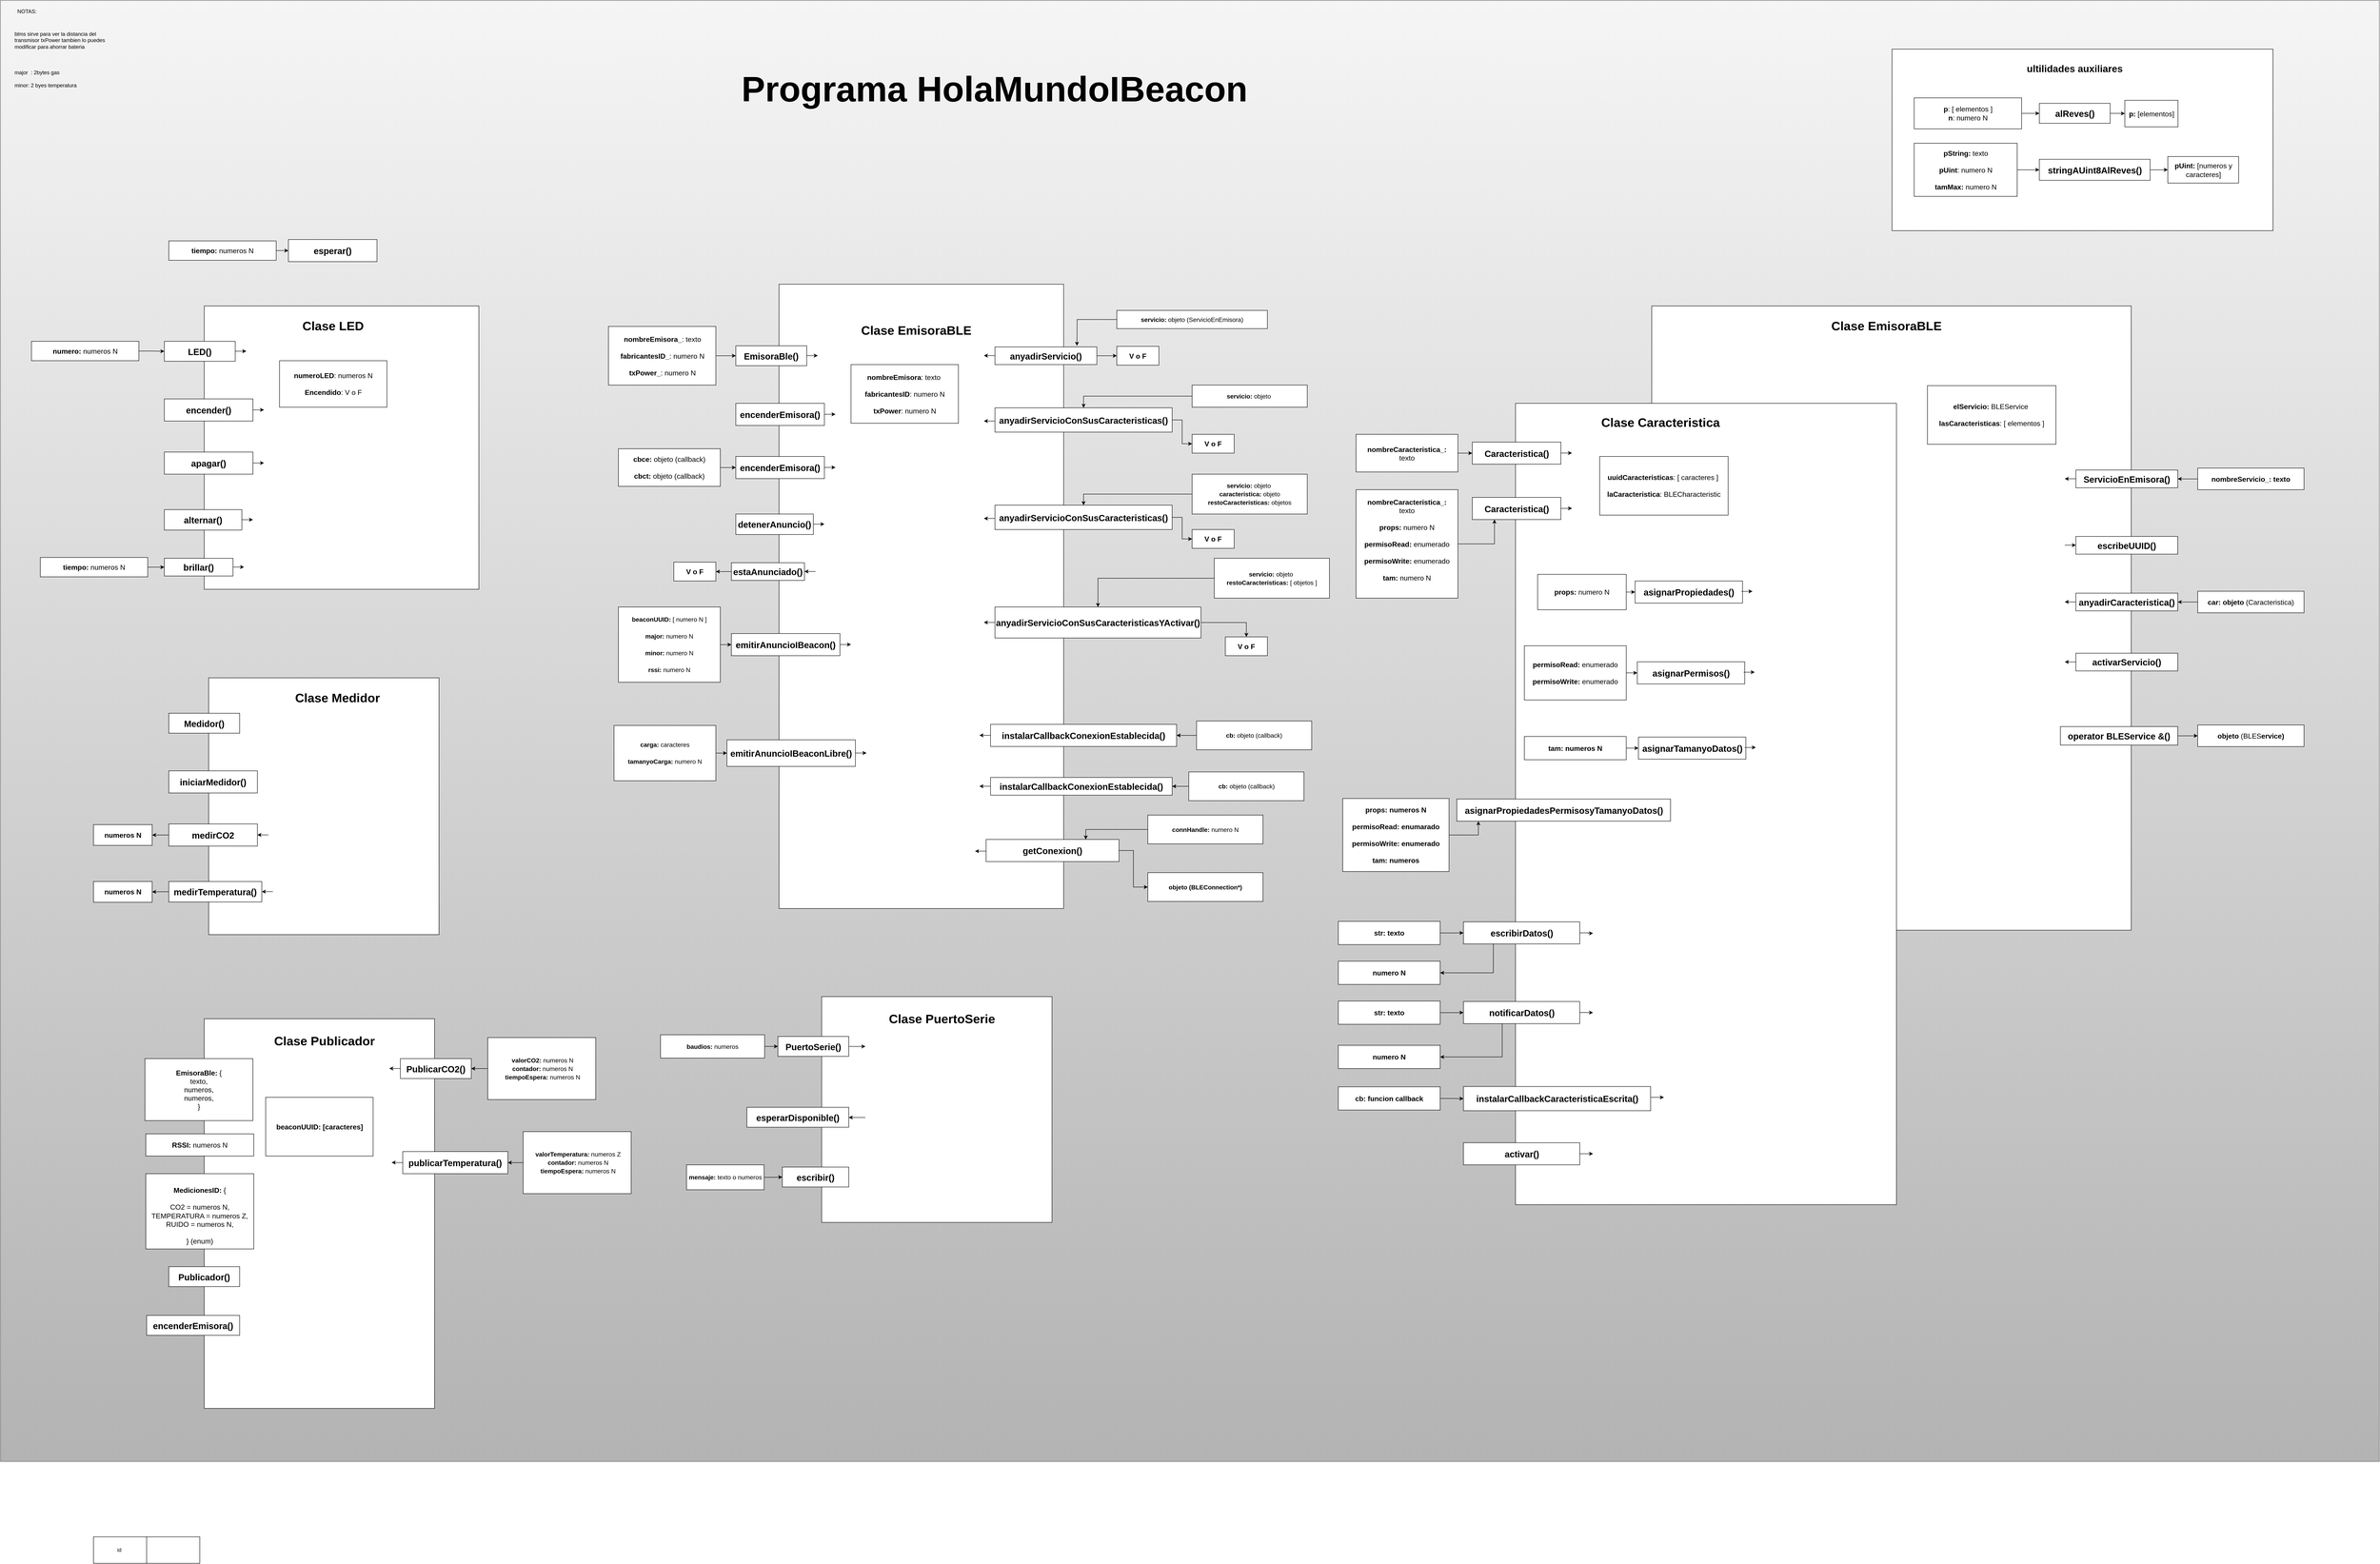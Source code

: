 <mxfile version="28.1.2">
  <diagram name="Página-1" id="Eiuw2RqAJWja2RpXwZeM">
    <mxGraphModel dx="3362" dy="2029" grid="1" gridSize="10" guides="1" tooltips="1" connect="1" arrows="1" fold="1" page="1" pageScale="1" pageWidth="827" pageHeight="1169" math="0" shadow="0">
      <root>
        <mxCell id="0" />
        <mxCell id="1" parent="0" />
        <mxCell id="FR0yReCO0dyW5Au92fSE-71" value="" style="rounded=0;whiteSpace=wrap;html=1;fillColor=#f5f5f5;strokeColor=#666666;gradientColor=#b3b3b3;" parent="1" vertex="1">
          <mxGeometry x="-1550" y="-700" width="5370" height="3300" as="geometry" />
        </mxCell>
        <mxCell id="4TvWH-ocgxImasAHQ6Ib-8" value="" style="rounded=0;whiteSpace=wrap;html=1;strokeColor=default;align=center;verticalAlign=middle;fontFamily=Helvetica;fontSize=20;fontColor=default;fillColor=default;" parent="1" vertex="1">
          <mxGeometry x="207.5" y="-59" width="642.5" height="1410" as="geometry" />
        </mxCell>
        <mxCell id="bLrLj9wwr6JfQT5fFoHd-2" value="Clase EmisoraBLE" style="text;html=1;align=center;verticalAlign=middle;whiteSpace=wrap;rounded=0;fontSize=28;fontStyle=1" parent="1" vertex="1">
          <mxGeometry x="350" width="335" height="90" as="geometry" />
        </mxCell>
        <mxCell id="bLrLj9wwr6JfQT5fFoHd-4" value="encenderEmisora()" style="rounded=0;whiteSpace=wrap;html=1;fontSize=20;fontStyle=1" parent="1" vertex="1">
          <mxGeometry x="110" y="210" width="200" height="50" as="geometry" />
        </mxCell>
        <mxCell id="bLrLj9wwr6JfQT5fFoHd-5" value="detenerAnuncio()" style="rounded=0;whiteSpace=wrap;html=1;fontSize=20;fontStyle=1" parent="1" vertex="1">
          <mxGeometry x="110" y="460" width="175" height="46.25" as="geometry" />
        </mxCell>
        <mxCell id="4TvWH-ocgxImasAHQ6Ib-64" style="edgeStyle=orthogonalEdgeStyle;rounded=0;orthogonalLoop=1;jettySize=auto;html=1;fontFamily=Helvetica;fontSize=20;fontColor=default;" parent="1" source="bLrLj9wwr6JfQT5fFoHd-6" target="4TvWH-ocgxImasAHQ6Ib-63" edge="1">
          <mxGeometry relative="1" as="geometry" />
        </mxCell>
        <mxCell id="bLrLj9wwr6JfQT5fFoHd-6" value="estaAnunciado()" style="rounded=0;whiteSpace=wrap;html=1;fontSize=20;fontStyle=1" parent="1" vertex="1">
          <mxGeometry x="100" y="570" width="165" height="40" as="geometry" />
        </mxCell>
        <mxCell id="bLrLj9wwr6JfQT5fFoHd-7" value="emitirAnuncioIBeacon()" style="rounded=0;whiteSpace=wrap;html=1;fontSize=20;fontStyle=1" parent="1" vertex="1">
          <mxGeometry x="100" y="730" width="245" height="50" as="geometry" />
        </mxCell>
        <mxCell id="4TvWH-ocgxImasAHQ6Ib-79" style="edgeStyle=orthogonalEdgeStyle;rounded=0;orthogonalLoop=1;jettySize=auto;html=1;fontFamily=Helvetica;fontSize=20;fontColor=default;" parent="1" source="bLrLj9wwr6JfQT5fFoHd-9" target="4TvWH-ocgxImasAHQ6Ib-76" edge="1">
          <mxGeometry relative="1" as="geometry" />
        </mxCell>
        <mxCell id="bLrLj9wwr6JfQT5fFoHd-9" value="anyadirServicio()" style="rounded=0;whiteSpace=wrap;html=1;fontSize=20;fontStyle=1" parent="1" vertex="1">
          <mxGeometry x="695" y="82.5" width="230" height="40" as="geometry" />
        </mxCell>
        <mxCell id="4TvWH-ocgxImasAHQ6Ib-86" style="edgeStyle=orthogonalEdgeStyle;rounded=0;orthogonalLoop=1;jettySize=auto;html=1;entryX=0;entryY=0.5;entryDx=0;entryDy=0;fontFamily=Helvetica;fontSize=20;fontColor=default;" parent="1" source="bLrLj9wwr6JfQT5fFoHd-10" target="4TvWH-ocgxImasAHQ6Ib-85" edge="1">
          <mxGeometry relative="1" as="geometry" />
        </mxCell>
        <mxCell id="bLrLj9wwr6JfQT5fFoHd-10" value="anyadirServicioConSusCaracteristicas()" style="rounded=0;whiteSpace=wrap;html=1;fontSize=20;fontStyle=1" parent="1" vertex="1">
          <mxGeometry x="695" y="220" width="400" height="55" as="geometry" />
        </mxCell>
        <mxCell id="bLrLj9wwr6JfQT5fFoHd-11" value="instalarCallbackConexionEstablecida()" style="rounded=0;whiteSpace=wrap;html=1;fontSize=20;fontStyle=1" parent="1" vertex="1">
          <mxGeometry x="685" y="935" width="420" height="50" as="geometry" />
        </mxCell>
        <mxCell id="bLrLj9wwr6JfQT5fFoHd-12" value="instalarCallbackConexionEstablecida()" style="rounded=0;whiteSpace=wrap;html=1;fontSize=20;fontStyle=1" parent="1" vertex="1">
          <mxGeometry x="685" y="1055" width="410" height="40" as="geometry" />
        </mxCell>
        <mxCell id="4TvWH-ocgxImasAHQ6Ib-111" style="edgeStyle=orthogonalEdgeStyle;rounded=0;orthogonalLoop=1;jettySize=auto;html=1;entryX=0;entryY=0.5;entryDx=0;entryDy=0;fontFamily=Helvetica;fontSize=20;fontColor=default;" parent="1" source="bLrLj9wwr6JfQT5fFoHd-13" target="4TvWH-ocgxImasAHQ6Ib-109" edge="1">
          <mxGeometry relative="1" as="geometry" />
        </mxCell>
        <mxCell id="bLrLj9wwr6JfQT5fFoHd-13" value="getConexion()" style="rounded=0;whiteSpace=wrap;html=1;fontSize=20;fontStyle=1" parent="1" vertex="1">
          <mxGeometry x="675" y="1195" width="300" height="50" as="geometry" />
        </mxCell>
        <mxCell id="4TvWH-ocgxImasAHQ6Ib-6" style="edgeStyle=orthogonalEdgeStyle;rounded=0;orthogonalLoop=1;jettySize=auto;html=1;entryX=0;entryY=0.5;entryDx=0;entryDy=0;" parent="1" source="bLrLj9wwr6JfQT5fFoHd-18" target="4TvWH-ocgxImasAHQ6Ib-7" edge="1">
          <mxGeometry relative="1" as="geometry">
            <mxPoint x="90" y="110" as="targetPoint" />
          </mxGeometry>
        </mxCell>
        <mxCell id="bLrLj9wwr6JfQT5fFoHd-18" value="&lt;b&gt;nombreEmisora_&lt;/b&gt;: texto&lt;div&gt;&lt;br&gt;&lt;/div&gt;&lt;div&gt;&lt;b&gt;fabricantesID_&lt;/b&gt;: numero N&lt;/div&gt;&lt;div&gt;&lt;br&gt;&lt;/div&gt;&lt;div&gt;&lt;b&gt;txPower_&lt;/b&gt;: numero N&lt;/div&gt;" style="rounded=0;whiteSpace=wrap;html=1;fontSize=16;" parent="1" vertex="1">
          <mxGeometry x="-177.5" y="36.25" width="242.5" height="132.5" as="geometry" />
        </mxCell>
        <mxCell id="4TvWH-ocgxImasAHQ6Ib-7" value="&lt;font&gt;EmisoraBle()&lt;/font&gt;" style="rounded=0;whiteSpace=wrap;html=1;fontSize=20;fontStyle=1" parent="1" vertex="1">
          <mxGeometry x="110" y="80" width="160" height="45" as="geometry" />
        </mxCell>
        <mxCell id="4TvWH-ocgxImasAHQ6Ib-20" value="encenderEmisora()" style="rounded=0;whiteSpace=wrap;html=1;fontSize=20;fontStyle=1" parent="1" vertex="1">
          <mxGeometry x="110" y="330" width="200" height="50" as="geometry" />
        </mxCell>
        <mxCell id="4TvWH-ocgxImasAHQ6Ib-23" style="edgeStyle=orthogonalEdgeStyle;rounded=0;orthogonalLoop=1;jettySize=auto;html=1;entryX=0;entryY=0.5;entryDx=0;entryDy=0;fontFamily=Helvetica;fontSize=20;fontColor=default;" parent="1" source="4TvWH-ocgxImasAHQ6Ib-21" target="4TvWH-ocgxImasAHQ6Ib-20" edge="1">
          <mxGeometry relative="1" as="geometry" />
        </mxCell>
        <mxCell id="4TvWH-ocgxImasAHQ6Ib-21" value="&lt;div style=&quot;background-color: rgb(255, 255, 255); line-height: 19px; white-space: pre;&quot;&gt;&lt;span&gt;&lt;b&gt;cbce:&lt;/b&gt; objeto (callback)&lt;/span&gt;&lt;/div&gt;&lt;div&gt;&lt;br&gt;&lt;/div&gt;&lt;div&gt;&lt;div style=&quot;background-color: rgb(255, 255, 255); line-height: 19px; white-space: pre;&quot;&gt;&lt;span&gt;&lt;b&gt;cbct:&lt;/b&gt; objeto (callback)&lt;/span&gt;&lt;/div&gt;&lt;/div&gt;" style="rounded=0;whiteSpace=wrap;html=1;fontSize=16;fontColor=default;fontFamily=Helvetica;" parent="1" vertex="1">
          <mxGeometry x="-155" y="312.5" width="230" height="85" as="geometry" />
        </mxCell>
        <mxCell id="4TvWH-ocgxImasAHQ6Ib-35" value="" style="endArrow=classic;html=1;rounded=0;fontFamily=Helvetica;fontSize=20;fontColor=default;" parent="1" edge="1">
          <mxGeometry relative="1" as="geometry">
            <mxPoint x="310" y="234.8" as="sourcePoint" />
            <mxPoint x="335" y="234.8" as="targetPoint" />
          </mxGeometry>
        </mxCell>
        <mxCell id="4TvWH-ocgxImasAHQ6Ib-36" value="" style="edgeLabel;resizable=0;html=1;;align=center;verticalAlign=middle;rounded=0;strokeColor=default;fontFamily=Helvetica;fontSize=20;fontColor=default;fillColor=default;" parent="4TvWH-ocgxImasAHQ6Ib-35" connectable="0" vertex="1">
          <mxGeometry relative="1" as="geometry" />
        </mxCell>
        <mxCell id="4TvWH-ocgxImasAHQ6Ib-37" value="" style="endArrow=classic;html=1;rounded=0;fontFamily=Helvetica;fontSize=20;fontColor=default;" parent="1" edge="1">
          <mxGeometry relative="1" as="geometry">
            <mxPoint x="310" y="354.71" as="sourcePoint" />
            <mxPoint x="335" y="354.71" as="targetPoint" />
          </mxGeometry>
        </mxCell>
        <mxCell id="4TvWH-ocgxImasAHQ6Ib-38" value="" style="edgeLabel;resizable=0;html=1;;align=center;verticalAlign=middle;rounded=0;strokeColor=default;fontFamily=Helvetica;fontSize=20;fontColor=default;fillColor=default;" parent="4TvWH-ocgxImasAHQ6Ib-37" connectable="0" vertex="1">
          <mxGeometry relative="1" as="geometry" />
        </mxCell>
        <mxCell id="4TvWH-ocgxImasAHQ6Ib-39" value="" style="endArrow=classic;html=1;rounded=0;fontFamily=Helvetica;fontSize=20;fontColor=default;" parent="1" edge="1">
          <mxGeometry relative="1" as="geometry">
            <mxPoint x="285" y="482.84" as="sourcePoint" />
            <mxPoint x="310" y="482.84" as="targetPoint" />
          </mxGeometry>
        </mxCell>
        <mxCell id="4TvWH-ocgxImasAHQ6Ib-40" value="" style="edgeLabel;resizable=0;html=1;;align=center;verticalAlign=middle;rounded=0;strokeColor=default;fontFamily=Helvetica;fontSize=20;fontColor=default;fillColor=default;" parent="4TvWH-ocgxImasAHQ6Ib-39" connectable="0" vertex="1">
          <mxGeometry relative="1" as="geometry" />
        </mxCell>
        <mxCell id="4TvWH-ocgxImasAHQ6Ib-41" value="" style="endArrow=classic;html=1;rounded=0;fontFamily=Helvetica;fontSize=20;fontColor=default;" parent="1" edge="1">
          <mxGeometry relative="1" as="geometry">
            <mxPoint x="290" y="589.71" as="sourcePoint" />
            <mxPoint x="265" y="589.71" as="targetPoint" />
          </mxGeometry>
        </mxCell>
        <mxCell id="4TvWH-ocgxImasAHQ6Ib-42" value="" style="edgeLabel;resizable=0;html=1;;align=center;verticalAlign=middle;rounded=0;strokeColor=default;fontFamily=Helvetica;fontSize=20;fontColor=default;fillColor=default;" parent="4TvWH-ocgxImasAHQ6Ib-41" connectable="0" vertex="1">
          <mxGeometry relative="1" as="geometry" />
        </mxCell>
        <mxCell id="4TvWH-ocgxImasAHQ6Ib-43" value="" style="endArrow=classic;html=1;rounded=0;fontFamily=Helvetica;fontSize=20;fontColor=default;" parent="1" edge="1">
          <mxGeometry relative="1" as="geometry">
            <mxPoint x="345" y="754.71" as="sourcePoint" />
            <mxPoint x="370" y="754.71" as="targetPoint" />
          </mxGeometry>
        </mxCell>
        <mxCell id="4TvWH-ocgxImasAHQ6Ib-44" value="" style="edgeLabel;resizable=0;html=1;;align=center;verticalAlign=middle;rounded=0;strokeColor=default;fontFamily=Helvetica;fontSize=20;fontColor=default;fillColor=default;" parent="4TvWH-ocgxImasAHQ6Ib-43" connectable="0" vertex="1">
          <mxGeometry relative="1" as="geometry" />
        </mxCell>
        <mxCell id="4TvWH-ocgxImasAHQ6Ib-49" value="" style="endArrow=classic;html=1;rounded=0;fontFamily=Helvetica;fontSize=20;fontColor=default;" parent="1" edge="1">
          <mxGeometry relative="1" as="geometry">
            <mxPoint x="695" y="102.21" as="sourcePoint" />
            <mxPoint x="670" y="102.21" as="targetPoint" />
          </mxGeometry>
        </mxCell>
        <mxCell id="4TvWH-ocgxImasAHQ6Ib-50" value="" style="edgeLabel;resizable=0;html=1;;align=center;verticalAlign=middle;rounded=0;strokeColor=default;fontFamily=Helvetica;fontSize=20;fontColor=default;fillColor=default;" parent="4TvWH-ocgxImasAHQ6Ib-49" connectable="0" vertex="1">
          <mxGeometry relative="1" as="geometry" />
        </mxCell>
        <mxCell id="4TvWH-ocgxImasAHQ6Ib-51" value="" style="endArrow=classic;html=1;rounded=0;fontFamily=Helvetica;fontSize=20;fontColor=default;" parent="1" edge="1">
          <mxGeometry relative="1" as="geometry">
            <mxPoint x="695" y="250" as="sourcePoint" />
            <mxPoint x="670" y="250" as="targetPoint" />
          </mxGeometry>
        </mxCell>
        <mxCell id="4TvWH-ocgxImasAHQ6Ib-52" value="" style="edgeLabel;resizable=0;html=1;;align=center;verticalAlign=middle;rounded=0;strokeColor=default;fontFamily=Helvetica;fontSize=20;fontColor=default;fillColor=default;" parent="4TvWH-ocgxImasAHQ6Ib-51" connectable="0" vertex="1">
          <mxGeometry relative="1" as="geometry" />
        </mxCell>
        <mxCell id="4TvWH-ocgxImasAHQ6Ib-57" value="" style="endArrow=classic;html=1;rounded=0;fontFamily=Helvetica;fontSize=20;fontColor=default;" parent="1" edge="1">
          <mxGeometry relative="1" as="geometry">
            <mxPoint x="685" y="1074.71" as="sourcePoint" />
            <mxPoint x="660" y="1075" as="targetPoint" />
          </mxGeometry>
        </mxCell>
        <mxCell id="4TvWH-ocgxImasAHQ6Ib-58" value="" style="edgeLabel;resizable=0;html=1;;align=center;verticalAlign=middle;rounded=0;strokeColor=default;fontFamily=Helvetica;fontSize=20;fontColor=default;fillColor=default;" parent="4TvWH-ocgxImasAHQ6Ib-57" connectable="0" vertex="1">
          <mxGeometry relative="1" as="geometry" />
        </mxCell>
        <mxCell id="4TvWH-ocgxImasAHQ6Ib-59" value="" style="endArrow=classic;html=1;rounded=0;fontFamily=Helvetica;fontSize=20;fontColor=default;" parent="1" edge="1">
          <mxGeometry relative="1" as="geometry">
            <mxPoint x="675" y="1221.25" as="sourcePoint" />
            <mxPoint x="650" y="1221.54" as="targetPoint" />
          </mxGeometry>
        </mxCell>
        <mxCell id="4TvWH-ocgxImasAHQ6Ib-60" value="" style="edgeLabel;resizable=0;html=1;;align=center;verticalAlign=middle;rounded=0;strokeColor=default;fontFamily=Helvetica;fontSize=20;fontColor=default;fillColor=default;" parent="4TvWH-ocgxImasAHQ6Ib-59" connectable="0" vertex="1">
          <mxGeometry relative="1" as="geometry" />
        </mxCell>
        <mxCell id="4TvWH-ocgxImasAHQ6Ib-63" value="&lt;div style=&quot;background-color: rgb(255, 255, 255); line-height: 19px; white-space: pre;&quot;&gt;&lt;b&gt;V o F&lt;/b&gt;&lt;/div&gt;" style="rounded=0;whiteSpace=wrap;html=1;fontSize=16;fontColor=default;fontFamily=Helvetica;" parent="1" vertex="1">
          <mxGeometry x="-30" y="568.75" width="95" height="42.5" as="geometry" />
        </mxCell>
        <mxCell id="4TvWH-ocgxImasAHQ6Ib-65" value="" style="endArrow=classic;html=1;rounded=0;fontFamily=Helvetica;fontSize=20;fontColor=default;" parent="1" edge="1">
          <mxGeometry relative="1" as="geometry">
            <mxPoint x="270" y="102.3" as="sourcePoint" />
            <mxPoint x="295" y="102.3" as="targetPoint" />
          </mxGeometry>
        </mxCell>
        <mxCell id="4TvWH-ocgxImasAHQ6Ib-66" value="" style="edgeLabel;resizable=0;html=1;;align=center;verticalAlign=middle;rounded=0;strokeColor=default;fontFamily=Helvetica;fontSize=20;fontColor=default;fillColor=default;" parent="4TvWH-ocgxImasAHQ6Ib-65" connectable="0" vertex="1">
          <mxGeometry relative="1" as="geometry" />
        </mxCell>
        <mxCell id="4TvWH-ocgxImasAHQ6Ib-68" style="edgeStyle=orthogonalEdgeStyle;rounded=0;orthogonalLoop=1;jettySize=auto;html=1;fontFamily=Helvetica;fontSize=20;fontColor=default;" parent="1" source="4TvWH-ocgxImasAHQ6Ib-67" target="bLrLj9wwr6JfQT5fFoHd-7" edge="1">
          <mxGeometry relative="1" as="geometry" />
        </mxCell>
        <mxCell id="4TvWH-ocgxImasAHQ6Ib-67" value="&lt;div style=&quot;background-color: rgb(255, 255, 255); line-height: 19px; white-space: pre;&quot;&gt;&lt;div style=&quot;font-size: 14px; line-height: 19px;&quot;&gt;&lt;span style=&quot;&quot;&gt;&lt;b&gt;beaconUUID:&lt;/b&gt; [ numero N ]&lt;/span&gt;&lt;/div&gt;&lt;div style=&quot;font-size: 14px; line-height: 19px;&quot;&gt;&lt;div style=&quot;line-height: 19px;&quot;&gt;&lt;span style=&quot;&quot;&gt;&lt;br&gt;&lt;/span&gt;&lt;/div&gt;&lt;div style=&quot;line-height: 19px;&quot;&gt;&lt;span style=&quot;&quot;&gt;&lt;b&gt;major:&lt;/b&gt; numero N&lt;/span&gt;&lt;/div&gt;&lt;div style=&quot;line-height: 19px;&quot;&gt;&lt;span style=&quot;&quot;&gt;&lt;br&gt;&lt;/span&gt;&lt;/div&gt;&lt;div style=&quot;line-height: 19px;&quot;&gt;&lt;div style=&quot;line-height: 19px;&quot;&gt;&lt;span style=&quot;&quot;&gt;&lt;b&gt;minor:&lt;/b&gt; numero N&lt;/span&gt;&lt;/div&gt;&lt;/div&gt;&lt;/div&gt;&lt;div style=&quot;font-size: 14px; line-height: 19px;&quot;&gt;&lt;span style=&quot;&quot;&gt;&lt;br&gt;&lt;/span&gt;&lt;/div&gt;&lt;div style=&quot;font-size: 14px; line-height: 19px;&quot;&gt;&lt;span style=&quot;&quot;&gt;&lt;b&gt;rssi:&lt;/b&gt; numero N&lt;/span&gt;&lt;/div&gt;&lt;/div&gt;" style="rounded=0;whiteSpace=wrap;html=1;fontSize=16;fontColor=default;fontFamily=Helvetica;" parent="1" vertex="1">
          <mxGeometry x="-155" y="670" width="230" height="170" as="geometry" />
        </mxCell>
        <mxCell id="4TvWH-ocgxImasAHQ6Ib-69" value="emitirAnuncioIBeaconLibre()" style="rounded=0;whiteSpace=wrap;html=1;fontSize=20;fontStyle=1" parent="1" vertex="1">
          <mxGeometry x="90" y="970" width="290" height="60" as="geometry" />
        </mxCell>
        <mxCell id="4TvWH-ocgxImasAHQ6Ib-70" value="" style="endArrow=classic;html=1;rounded=0;fontFamily=Helvetica;fontSize=20;fontColor=default;" parent="1" edge="1">
          <mxGeometry relative="1" as="geometry">
            <mxPoint x="380" y="999.76" as="sourcePoint" />
            <mxPoint x="405" y="999.76" as="targetPoint" />
          </mxGeometry>
        </mxCell>
        <mxCell id="4TvWH-ocgxImasAHQ6Ib-71" value="" style="edgeLabel;resizable=0;html=1;;align=center;verticalAlign=middle;rounded=0;strokeColor=default;fontFamily=Helvetica;fontSize=20;fontColor=default;fillColor=default;" parent="4TvWH-ocgxImasAHQ6Ib-70" connectable="0" vertex="1">
          <mxGeometry relative="1" as="geometry" />
        </mxCell>
        <mxCell id="4TvWH-ocgxImasAHQ6Ib-73" style="edgeStyle=orthogonalEdgeStyle;rounded=0;orthogonalLoop=1;jettySize=auto;html=1;fontFamily=Helvetica;fontSize=20;fontColor=default;" parent="1" source="4TvWH-ocgxImasAHQ6Ib-72" target="4TvWH-ocgxImasAHQ6Ib-69" edge="1">
          <mxGeometry relative="1" as="geometry" />
        </mxCell>
        <mxCell id="4TvWH-ocgxImasAHQ6Ib-72" value="&lt;div style=&quot;background-color: rgb(255, 255, 255); line-height: 19px; white-space: pre;&quot;&gt;&lt;div style=&quot;font-size: 14px; line-height: 19px;&quot;&gt;&lt;div style=&quot;line-height: 19px;&quot;&gt;&lt;div style=&quot;line-height: 19px;&quot;&gt;&lt;span style=&quot;&quot;&gt;&lt;b&gt;carga:&lt;/b&gt; caracteres&lt;/span&gt;&lt;/div&gt;&lt;div style=&quot;line-height: 19px;&quot;&gt;&lt;span style=&quot;&quot;&gt; &lt;/span&gt;&lt;/div&gt;&lt;div style=&quot;line-height: 19px;&quot;&gt;&lt;span style=&quot;&quot;&gt;&lt;b&gt;tamanyoCarga:&lt;/b&gt; numero N&lt;/span&gt;&lt;/div&gt;&lt;/div&gt;&lt;/div&gt;&lt;/div&gt;" style="rounded=0;whiteSpace=wrap;html=1;fontSize=16;fontColor=default;fontFamily=Helvetica;" parent="1" vertex="1">
          <mxGeometry x="-165" y="937.5" width="230" height="125" as="geometry" />
        </mxCell>
        <mxCell id="4TvWH-ocgxImasAHQ6Ib-81" style="edgeStyle=orthogonalEdgeStyle;rounded=0;orthogonalLoop=1;jettySize=auto;html=1;fontFamily=Helvetica;fontSize=20;fontColor=default;" parent="1" source="4TvWH-ocgxImasAHQ6Ib-74" edge="1">
          <mxGeometry relative="1" as="geometry">
            <mxPoint x="880" y="80" as="targetPoint" />
          </mxGeometry>
        </mxCell>
        <mxCell id="4TvWH-ocgxImasAHQ6Ib-74" value="&lt;div style=&quot;background-color: rgb(255, 255, 255); font-size: 14px; line-height: 19px; white-space: pre;&quot;&gt;&lt;span style=&quot;&quot;&gt;&lt;b&gt;servicio:&lt;/b&gt; objeto (ServicioEnEmisora)&lt;/span&gt;&lt;/div&gt;" style="rounded=0;whiteSpace=wrap;html=1;fontSize=16;fontFamily=Helvetica;fontColor=default;" parent="1" vertex="1">
          <mxGeometry x="970" width="340" height="41.25" as="geometry" />
        </mxCell>
        <mxCell id="4TvWH-ocgxImasAHQ6Ib-76" value="&lt;div style=&quot;background-color: rgb(255, 255, 255); line-height: 19px; white-space: pre;&quot;&gt;&lt;b&gt;V o F&lt;/b&gt;&lt;/div&gt;" style="rounded=0;whiteSpace=wrap;html=1;fontSize=16;fontColor=default;fontFamily=Helvetica;" parent="1" vertex="1">
          <mxGeometry x="970" y="81.25" width="95" height="42.5" as="geometry" />
        </mxCell>
        <mxCell id="4TvWH-ocgxImasAHQ6Ib-84" style="edgeStyle=orthogonalEdgeStyle;rounded=0;orthogonalLoop=1;jettySize=auto;html=1;entryX=0.5;entryY=0;entryDx=0;entryDy=0;fontFamily=Helvetica;fontSize=20;fontColor=default;" parent="1" source="4TvWH-ocgxImasAHQ6Ib-82" target="bLrLj9wwr6JfQT5fFoHd-10" edge="1">
          <mxGeometry relative="1" as="geometry" />
        </mxCell>
        <mxCell id="4TvWH-ocgxImasAHQ6Ib-82" value="&lt;div style=&quot;background-color: rgb(255, 255, 255); font-size: 14px; line-height: 19px; white-space: pre;&quot;&gt;&lt;div style=&quot;line-height: 19px;&quot;&gt;&lt;span style=&quot;&quot;&gt;&lt;b&gt;servicio:&lt;/b&gt; objeto &lt;/span&gt;&lt;/div&gt;&lt;/div&gt;" style="rounded=0;whiteSpace=wrap;html=1;fontSize=16;fontFamily=Helvetica;fontColor=default;" parent="1" vertex="1">
          <mxGeometry x="1140" y="168.75" width="260" height="50" as="geometry" />
        </mxCell>
        <mxCell id="4TvWH-ocgxImasAHQ6Ib-85" value="&lt;div style=&quot;background-color: rgb(255, 255, 255); line-height: 19px; white-space: pre;&quot;&gt;&lt;b&gt;V o F&lt;/b&gt;&lt;/div&gt;" style="rounded=0;whiteSpace=wrap;html=1;fontSize=16;fontColor=default;fontFamily=Helvetica;" parent="1" vertex="1">
          <mxGeometry x="1140" y="280" width="95" height="42.5" as="geometry" />
        </mxCell>
        <mxCell id="4TvWH-ocgxImasAHQ6Ib-94" style="edgeStyle=orthogonalEdgeStyle;rounded=0;orthogonalLoop=1;jettySize=auto;html=1;fontFamily=Helvetica;fontSize=20;fontColor=default;" parent="1" source="4TvWH-ocgxImasAHQ6Ib-88" target="4TvWH-ocgxImasAHQ6Ib-92" edge="1">
          <mxGeometry relative="1" as="geometry" />
        </mxCell>
        <mxCell id="4TvWH-ocgxImasAHQ6Ib-88" value="anyadirServicioConSusCaracteristicas()" style="rounded=0;whiteSpace=wrap;html=1;fontSize=20;fontStyle=1" parent="1" vertex="1">
          <mxGeometry x="695" y="440" width="400" height="55" as="geometry" />
        </mxCell>
        <mxCell id="4TvWH-ocgxImasAHQ6Ib-89" value="" style="endArrow=classic;html=1;rounded=0;fontFamily=Helvetica;fontSize=20;fontColor=default;" parent="1" edge="1">
          <mxGeometry relative="1" as="geometry">
            <mxPoint x="695" y="470" as="sourcePoint" />
            <mxPoint x="670" y="470" as="targetPoint" />
          </mxGeometry>
        </mxCell>
        <mxCell id="4TvWH-ocgxImasAHQ6Ib-90" value="" style="edgeLabel;resizable=0;html=1;;align=center;verticalAlign=middle;rounded=0;strokeColor=default;fontFamily=Helvetica;fontSize=20;fontColor=default;fillColor=default;" parent="4TvWH-ocgxImasAHQ6Ib-89" connectable="0" vertex="1">
          <mxGeometry relative="1" as="geometry" />
        </mxCell>
        <mxCell id="4TvWH-ocgxImasAHQ6Ib-93" style="edgeStyle=orthogonalEdgeStyle;rounded=0;orthogonalLoop=1;jettySize=auto;html=1;entryX=0.5;entryY=0;entryDx=0;entryDy=0;fontFamily=Helvetica;fontSize=20;fontColor=default;" parent="1" source="4TvWH-ocgxImasAHQ6Ib-91" target="4TvWH-ocgxImasAHQ6Ib-88" edge="1">
          <mxGeometry relative="1" as="geometry" />
        </mxCell>
        <mxCell id="4TvWH-ocgxImasAHQ6Ib-91" value="&lt;div style=&quot;background-color: rgb(255, 255, 255); font-size: 14px; line-height: 19px; white-space: pre;&quot;&gt;&lt;div style=&quot;line-height: 19px;&quot;&gt;&lt;span style=&quot;&quot;&gt;&lt;b&gt;servicio:&lt;/b&gt; objeto &lt;/span&gt;&lt;/div&gt;&lt;div style=&quot;line-height: 19px;&quot;&gt;&lt;span style=&quot;&quot;&gt;&lt;b&gt;caracteristica:&lt;/b&gt; objeto&lt;/span&gt;&lt;/div&gt;&lt;div style=&quot;text-align: left; line-height: 19px;&quot;&gt;&lt;span style=&quot;&quot;&gt;&lt;b&gt;restoCaracteristicas:&lt;/b&gt; objetos&lt;/span&gt;&lt;/div&gt;&lt;/div&gt;" style="rounded=0;whiteSpace=wrap;html=1;fontSize=16;fontFamily=Helvetica;fontColor=default;" parent="1" vertex="1">
          <mxGeometry x="1140" y="370" width="260" height="90" as="geometry" />
        </mxCell>
        <mxCell id="4TvWH-ocgxImasAHQ6Ib-92" value="&lt;div style=&quot;background-color: rgb(255, 255, 255); line-height: 19px; white-space: pre;&quot;&gt;&lt;b&gt;V o F&lt;/b&gt;&lt;/div&gt;" style="rounded=0;whiteSpace=wrap;html=1;fontSize=16;fontColor=default;fontFamily=Helvetica;" parent="1" vertex="1">
          <mxGeometry x="1140" y="495" width="95" height="42.5" as="geometry" />
        </mxCell>
        <mxCell id="4TvWH-ocgxImasAHQ6Ib-98" style="edgeStyle=orthogonalEdgeStyle;rounded=0;orthogonalLoop=1;jettySize=auto;html=1;entryX=1;entryY=0.5;entryDx=0;entryDy=0;fontFamily=Helvetica;fontSize=20;fontColor=default;" parent="1" source="4TvWH-ocgxImasAHQ6Ib-96" target="bLrLj9wwr6JfQT5fFoHd-11" edge="1">
          <mxGeometry relative="1" as="geometry" />
        </mxCell>
        <mxCell id="4TvWH-ocgxImasAHQ6Ib-96" value="&lt;div style=&quot;background-color: rgb(255, 255, 255); font-size: 14px; line-height: 19px; white-space: pre;&quot;&gt;&lt;div style=&quot;line-height: 19px;&quot;&gt;&lt;div style=&quot;line-height: 19px;&quot;&gt;&lt;span style=&quot;&quot;&gt;&lt;b&gt;cb:&lt;/b&gt; objeto (callback)&lt;/span&gt;&lt;/div&gt;&lt;/div&gt;&lt;/div&gt;" style="rounded=0;whiteSpace=wrap;html=1;fontSize=16;fontFamily=Helvetica;fontColor=default;" parent="1" vertex="1">
          <mxGeometry x="1150" y="927.5" width="260" height="65" as="geometry" />
        </mxCell>
        <mxCell id="4TvWH-ocgxImasAHQ6Ib-104" style="edgeStyle=orthogonalEdgeStyle;rounded=0;orthogonalLoop=1;jettySize=auto;html=1;entryX=0.5;entryY=0;entryDx=0;entryDy=0;fontFamily=Helvetica;fontSize=20;fontColor=default;" parent="1" source="4TvWH-ocgxImasAHQ6Ib-99" target="4TvWH-ocgxImasAHQ6Ib-102" edge="1">
          <mxGeometry relative="1" as="geometry" />
        </mxCell>
        <mxCell id="4TvWH-ocgxImasAHQ6Ib-99" value="anyadirServicioConSusCaracteristicasYActivar()" style="rounded=0;whiteSpace=wrap;html=1;fontSize=20;fontStyle=1" parent="1" vertex="1">
          <mxGeometry x="695" y="670" width="465" height="70" as="geometry" />
        </mxCell>
        <mxCell id="4TvWH-ocgxImasAHQ6Ib-103" style="edgeStyle=orthogonalEdgeStyle;rounded=0;orthogonalLoop=1;jettySize=auto;html=1;fontFamily=Helvetica;fontSize=20;fontColor=default;" parent="1" source="4TvWH-ocgxImasAHQ6Ib-100" target="4TvWH-ocgxImasAHQ6Ib-99" edge="1">
          <mxGeometry relative="1" as="geometry" />
        </mxCell>
        <mxCell id="4TvWH-ocgxImasAHQ6Ib-100" value="&lt;div style=&quot;background-color: rgb(255, 255, 255); font-size: 14px; line-height: 19px; white-space: pre;&quot;&gt;&lt;div style=&quot;line-height: 19px;&quot;&gt;&lt;span style=&quot;&quot;&gt;&lt;b&gt;servicio:&lt;/b&gt; objeto &lt;/span&gt;&lt;/div&gt;&lt;div style=&quot;text-align: left; line-height: 19px;&quot;&gt;&lt;span style=&quot;&quot;&gt;&lt;b&gt;restoCaracteristicas:&lt;/b&gt; [ objetos ]&lt;/span&gt;&lt;/div&gt;&lt;/div&gt;" style="rounded=0;whiteSpace=wrap;html=1;fontSize=16;fontFamily=Helvetica;fontColor=default;" parent="1" vertex="1">
          <mxGeometry x="1190" y="560" width="260" height="90" as="geometry" />
        </mxCell>
        <mxCell id="4TvWH-ocgxImasAHQ6Ib-102" value="&lt;div style=&quot;background-color: rgb(255, 255, 255); line-height: 19px; white-space: pre;&quot;&gt;&lt;b&gt;V o F&lt;/b&gt;&lt;/div&gt;" style="rounded=0;whiteSpace=wrap;html=1;fontSize=16;fontColor=default;fontFamily=Helvetica;" parent="1" vertex="1">
          <mxGeometry x="1215" y="737.5" width="95" height="42.5" as="geometry" />
        </mxCell>
        <mxCell id="4TvWH-ocgxImasAHQ6Ib-106" style="edgeStyle=orthogonalEdgeStyle;rounded=0;orthogonalLoop=1;jettySize=auto;html=1;fontFamily=Helvetica;fontSize=20;fontColor=default;" parent="1" source="4TvWH-ocgxImasAHQ6Ib-105" target="bLrLj9wwr6JfQT5fFoHd-12" edge="1">
          <mxGeometry relative="1" as="geometry" />
        </mxCell>
        <mxCell id="4TvWH-ocgxImasAHQ6Ib-105" value="&lt;div style=&quot;background-color: rgb(255, 255, 255); font-size: 14px; line-height: 19px; white-space: pre;&quot;&gt;&lt;div style=&quot;line-height: 19px;&quot;&gt;&lt;div style=&quot;line-height: 19px;&quot;&gt;&lt;span style=&quot;&quot;&gt;&lt;b&gt;cb:&lt;/b&gt; objeto (callback)&lt;/span&gt;&lt;/div&gt;&lt;/div&gt;&lt;/div&gt;" style="rounded=0;whiteSpace=wrap;html=1;fontSize=16;fontFamily=Helvetica;fontColor=default;" parent="1" vertex="1">
          <mxGeometry x="1132.5" y="1042.5" width="260" height="65" as="geometry" />
        </mxCell>
        <mxCell id="4TvWH-ocgxImasAHQ6Ib-110" style="edgeStyle=orthogonalEdgeStyle;rounded=0;orthogonalLoop=1;jettySize=auto;html=1;entryX=0.75;entryY=0;entryDx=0;entryDy=0;fontFamily=Helvetica;fontSize=20;fontColor=default;" parent="1" source="4TvWH-ocgxImasAHQ6Ib-107" target="bLrLj9wwr6JfQT5fFoHd-13" edge="1">
          <mxGeometry relative="1" as="geometry" />
        </mxCell>
        <mxCell id="4TvWH-ocgxImasAHQ6Ib-107" value="&lt;div style=&quot;background-color: rgb(255, 255, 255); font-size: 14px; line-height: 19px; white-space: pre;&quot;&gt;&lt;div style=&quot;line-height: 19px;&quot;&gt;&lt;div style=&quot;line-height: 19px;&quot;&gt;&lt;div style=&quot;line-height: 19px;&quot;&gt;&lt;span style=&quot;&quot;&gt;&lt;b&gt;connHandle:&lt;/b&gt; numero N&lt;/span&gt;&lt;/div&gt;&lt;/div&gt;&lt;/div&gt;&lt;/div&gt;" style="rounded=0;whiteSpace=wrap;html=1;fontSize=16;fontFamily=Helvetica;fontColor=default;" parent="1" vertex="1">
          <mxGeometry x="1040" y="1140" width="260" height="65" as="geometry" />
        </mxCell>
        <mxCell id="4TvWH-ocgxImasAHQ6Ib-109" value="&lt;div style=&quot;background-color: rgb(255, 255, 255); font-size: 14px; line-height: 19px; white-space: pre;&quot;&gt;&lt;div style=&quot;line-height: 19px;&quot;&gt;&lt;div style=&quot;line-height: 19px;&quot;&gt;&lt;div style=&quot;line-height: 19px;&quot;&gt;&lt;div style=&quot;line-height: 19px;&quot;&gt;&lt;span style=&quot;&quot;&gt;&lt;b&gt;objeto (BLEConnection*)&lt;/b&gt;&lt;/span&gt;&lt;/div&gt;&lt;/div&gt;&lt;/div&gt;&lt;/div&gt;&lt;/div&gt;" style="rounded=0;whiteSpace=wrap;html=1;fontSize=16;fontFamily=Helvetica;fontColor=default;" parent="1" vertex="1">
          <mxGeometry x="1040" y="1270" width="260" height="65" as="geometry" />
        </mxCell>
        <mxCell id="4TvWH-ocgxImasAHQ6Ib-112" value="&lt;b&gt;nombreEmisora&lt;/b&gt;: texto&amp;nbsp;&lt;div&gt;&lt;br&gt;&lt;/div&gt;&lt;div&gt;&lt;b&gt;fabricantesID&lt;/b&gt;: numero N&lt;/div&gt;&lt;div&gt;&lt;br&gt;&lt;/div&gt;&lt;div&gt;&lt;b&gt;txPower&lt;/b&gt;: numero N&lt;/div&gt;" style="rounded=0;whiteSpace=wrap;html=1;fontSize=16;" parent="1" vertex="1">
          <mxGeometry x="370" y="122.5" width="242.5" height="132.5" as="geometry" />
        </mxCell>
        <mxCell id="4TvWH-ocgxImasAHQ6Ib-113" value="" style="rounded=0;whiteSpace=wrap;html=1;strokeColor=default;align=center;verticalAlign=middle;fontFamily=Helvetica;fontSize=20;fontColor=default;fillColor=default;" parent="1" vertex="1">
          <mxGeometry x="-1090" y="-10" width="620" height="640" as="geometry" />
        </mxCell>
        <mxCell id="4TvWH-ocgxImasAHQ6Ib-114" value="Clase LED" style="text;html=1;align=center;verticalAlign=middle;whiteSpace=wrap;rounded=0;fontSize=28;fontStyle=1" parent="1" vertex="1">
          <mxGeometry x="-883.75" y="-10" width="170" height="90" as="geometry" />
        </mxCell>
        <mxCell id="4TvWH-ocgxImasAHQ6Ib-115" value="encender()" style="rounded=0;whiteSpace=wrap;html=1;fontSize=20;fontStyle=1" parent="1" vertex="1">
          <mxGeometry x="-1180" y="200" width="200" height="50" as="geometry" />
        </mxCell>
        <mxCell id="4TvWH-ocgxImasAHQ6Ib-116" value="alternar()" style="rounded=0;whiteSpace=wrap;html=1;fontSize=20;fontStyle=1" parent="1" vertex="1">
          <mxGeometry x="-1180" y="450" width="175" height="46.25" as="geometry" />
        </mxCell>
        <mxCell id="4TvWH-ocgxImasAHQ6Ib-117" value="brillar()" style="rounded=0;whiteSpace=wrap;html=1;fontSize=20;fontStyle=1" parent="1" vertex="1">
          <mxGeometry x="-1180" y="560" width="155" height="40" as="geometry" />
        </mxCell>
        <mxCell id="4TvWH-ocgxImasAHQ6Ib-119" value="&lt;font&gt;LED()&lt;/font&gt;" style="rounded=0;whiteSpace=wrap;html=1;fontSize=20;fontStyle=1" parent="1" vertex="1">
          <mxGeometry x="-1180" y="70" width="160" height="45" as="geometry" />
        </mxCell>
        <mxCell id="4TvWH-ocgxImasAHQ6Ib-120" value="apagar()" style="rounded=0;whiteSpace=wrap;html=1;fontSize=20;fontStyle=1" parent="1" vertex="1">
          <mxGeometry x="-1180" y="320" width="200" height="50" as="geometry" />
        </mxCell>
        <mxCell id="4TvWH-ocgxImasAHQ6Ib-121" value="" style="endArrow=classic;html=1;rounded=0;fontFamily=Helvetica;fontSize=20;fontColor=default;" parent="1" edge="1">
          <mxGeometry relative="1" as="geometry">
            <mxPoint x="-980" y="224.8" as="sourcePoint" />
            <mxPoint x="-955" y="224.8" as="targetPoint" />
          </mxGeometry>
        </mxCell>
        <mxCell id="4TvWH-ocgxImasAHQ6Ib-122" value="" style="edgeLabel;resizable=0;html=1;;align=center;verticalAlign=middle;rounded=0;strokeColor=default;fontFamily=Helvetica;fontSize=20;fontColor=default;fillColor=default;" parent="4TvWH-ocgxImasAHQ6Ib-121" connectable="0" vertex="1">
          <mxGeometry relative="1" as="geometry" />
        </mxCell>
        <mxCell id="4TvWH-ocgxImasAHQ6Ib-123" value="" style="endArrow=classic;html=1;rounded=0;fontFamily=Helvetica;fontSize=20;fontColor=default;" parent="1" edge="1">
          <mxGeometry relative="1" as="geometry">
            <mxPoint x="-980" y="344.71" as="sourcePoint" />
            <mxPoint x="-955" y="344.71" as="targetPoint" />
          </mxGeometry>
        </mxCell>
        <mxCell id="4TvWH-ocgxImasAHQ6Ib-124" value="" style="edgeLabel;resizable=0;html=1;;align=center;verticalAlign=middle;rounded=0;strokeColor=default;fontFamily=Helvetica;fontSize=20;fontColor=default;fillColor=default;" parent="4TvWH-ocgxImasAHQ6Ib-123" connectable="0" vertex="1">
          <mxGeometry relative="1" as="geometry" />
        </mxCell>
        <mxCell id="4TvWH-ocgxImasAHQ6Ib-125" value="" style="endArrow=classic;html=1;rounded=0;fontFamily=Helvetica;fontSize=20;fontColor=default;" parent="1" edge="1">
          <mxGeometry relative="1" as="geometry">
            <mxPoint x="-1005" y="472.84" as="sourcePoint" />
            <mxPoint x="-980" y="472.84" as="targetPoint" />
          </mxGeometry>
        </mxCell>
        <mxCell id="4TvWH-ocgxImasAHQ6Ib-126" value="" style="edgeLabel;resizable=0;html=1;;align=center;verticalAlign=middle;rounded=0;strokeColor=default;fontFamily=Helvetica;fontSize=20;fontColor=default;fillColor=default;" parent="4TvWH-ocgxImasAHQ6Ib-125" connectable="0" vertex="1">
          <mxGeometry relative="1" as="geometry" />
        </mxCell>
        <mxCell id="4TvWH-ocgxImasAHQ6Ib-127" value="" style="endArrow=classic;html=1;rounded=0;fontFamily=Helvetica;fontSize=20;fontColor=default;" parent="1" edge="1">
          <mxGeometry relative="1" as="geometry">
            <mxPoint x="-1025" y="579.71" as="sourcePoint" />
            <mxPoint x="-1000" y="579.71" as="targetPoint" />
          </mxGeometry>
        </mxCell>
        <mxCell id="4TvWH-ocgxImasAHQ6Ib-128" value="" style="edgeLabel;resizable=0;html=1;;align=center;verticalAlign=middle;rounded=0;strokeColor=default;fontFamily=Helvetica;fontSize=20;fontColor=default;fillColor=default;" parent="4TvWH-ocgxImasAHQ6Ib-127" connectable="0" vertex="1">
          <mxGeometry relative="1" as="geometry" />
        </mxCell>
        <mxCell id="4TvWH-ocgxImasAHQ6Ib-139" value="" style="endArrow=classic;html=1;rounded=0;fontFamily=Helvetica;fontSize=20;fontColor=default;" parent="1" edge="1">
          <mxGeometry relative="1" as="geometry">
            <mxPoint x="-1020" y="92.3" as="sourcePoint" />
            <mxPoint x="-995" y="92.3" as="targetPoint" />
          </mxGeometry>
        </mxCell>
        <mxCell id="4TvWH-ocgxImasAHQ6Ib-140" value="" style="edgeLabel;resizable=0;html=1;;align=center;verticalAlign=middle;rounded=0;strokeColor=default;fontFamily=Helvetica;fontSize=20;fontColor=default;fillColor=default;" parent="4TvWH-ocgxImasAHQ6Ib-139" connectable="0" vertex="1">
          <mxGeometry relative="1" as="geometry" />
        </mxCell>
        <mxCell id="4TvWH-ocgxImasAHQ6Ib-146" value="&lt;div&gt;&lt;b style=&quot;background-color: transparent; color: light-dark(rgb(0, 0, 0), rgb(255, 255, 255));&quot;&gt;numeroLED&lt;/b&gt;&lt;span style=&quot;background-color: transparent; color: light-dark(rgb(0, 0, 0), rgb(255, 255, 255));&quot;&gt;: numeros N&lt;/span&gt;&lt;/div&gt;&lt;div&gt;&lt;br&gt;&lt;/div&gt;&lt;div&gt;&lt;b&gt;Encendido&lt;/b&gt;: V o F&lt;/div&gt;" style="rounded=0;whiteSpace=wrap;html=1;fontSize=16;" parent="1" vertex="1">
          <mxGeometry x="-920" y="113.75" width="242.5" height="105" as="geometry" />
        </mxCell>
        <mxCell id="4TvWH-ocgxImasAHQ6Ib-148" style="edgeStyle=orthogonalEdgeStyle;rounded=0;orthogonalLoop=1;jettySize=auto;html=1;entryX=0;entryY=0.5;entryDx=0;entryDy=0;fontFamily=Helvetica;fontSize=20;fontColor=default;" parent="1" source="4TvWH-ocgxImasAHQ6Ib-147" target="4TvWH-ocgxImasAHQ6Ib-119" edge="1">
          <mxGeometry relative="1" as="geometry" />
        </mxCell>
        <mxCell id="4TvWH-ocgxImasAHQ6Ib-147" value="&lt;b&gt;numero: &lt;/b&gt;numeros N" style="rounded=0;whiteSpace=wrap;html=1;fontSize=16;" parent="1" vertex="1">
          <mxGeometry x="-1480" y="70" width="242.5" height="43.75" as="geometry" />
        </mxCell>
        <mxCell id="4TvWH-ocgxImasAHQ6Ib-149" value="esperar()" style="rounded=0;whiteSpace=wrap;html=1;fontSize=20;fontStyle=1" parent="1" vertex="1">
          <mxGeometry x="-900" y="-160" width="200" height="50" as="geometry" />
        </mxCell>
        <mxCell id="4TvWH-ocgxImasAHQ6Ib-151" style="edgeStyle=orthogonalEdgeStyle;rounded=0;orthogonalLoop=1;jettySize=auto;html=1;entryX=0;entryY=0.5;entryDx=0;entryDy=0;fontFamily=Helvetica;fontSize=20;fontColor=default;" parent="1" source="4TvWH-ocgxImasAHQ6Ib-150" target="4TvWH-ocgxImasAHQ6Ib-149" edge="1">
          <mxGeometry relative="1" as="geometry" />
        </mxCell>
        <mxCell id="4TvWH-ocgxImasAHQ6Ib-150" value="&lt;b&gt;tiempo: &lt;/b&gt;numeros N" style="rounded=0;whiteSpace=wrap;html=1;fontSize=16;" parent="1" vertex="1">
          <mxGeometry x="-1170" y="-156.87" width="242.5" height="43.75" as="geometry" />
        </mxCell>
        <mxCell id="4TvWH-ocgxImasAHQ6Ib-154" style="edgeStyle=orthogonalEdgeStyle;rounded=0;orthogonalLoop=1;jettySize=auto;html=1;entryX=0;entryY=0.5;entryDx=0;entryDy=0;fontFamily=Helvetica;fontSize=20;fontColor=default;" parent="1" source="4TvWH-ocgxImasAHQ6Ib-152" target="4TvWH-ocgxImasAHQ6Ib-117" edge="1">
          <mxGeometry relative="1" as="geometry" />
        </mxCell>
        <mxCell id="4TvWH-ocgxImasAHQ6Ib-152" value="&lt;b&gt;tiempo: &lt;/b&gt;numeros N" style="rounded=0;whiteSpace=wrap;html=1;fontSize=16;" parent="1" vertex="1">
          <mxGeometry x="-1460" y="558.13" width="242.5" height="43.75" as="geometry" />
        </mxCell>
        <mxCell id="4TvWH-ocgxImasAHQ6Ib-155" value="" style="rounded=0;whiteSpace=wrap;html=1;strokeColor=default;align=center;verticalAlign=middle;fontFamily=Helvetica;fontSize=20;fontColor=default;fillColor=default;" parent="1" vertex="1">
          <mxGeometry x="-1080" y="830" width="520" height="580" as="geometry" />
        </mxCell>
        <mxCell id="4TvWH-ocgxImasAHQ6Ib-156" value="Clase Medidor" style="text;html=1;align=center;verticalAlign=middle;whiteSpace=wrap;rounded=0;fontSize=28;fontStyle=1" parent="1" vertex="1">
          <mxGeometry x="-900.62" y="830" width="223.75" height="90" as="geometry" />
        </mxCell>
        <mxCell id="4TvWH-ocgxImasAHQ6Ib-157" value="iniciarMedidor()" style="rounded=0;whiteSpace=wrap;html=1;fontSize=20;fontStyle=1" parent="1" vertex="1">
          <mxGeometry x="-1170" y="1040" width="200" height="50" as="geometry" />
        </mxCell>
        <mxCell id="4TvWH-ocgxImasAHQ6Ib-183" style="edgeStyle=orthogonalEdgeStyle;rounded=0;orthogonalLoop=1;jettySize=auto;html=1;fontFamily=Helvetica;fontSize=20;fontColor=default;" parent="1" source="4TvWH-ocgxImasAHQ6Ib-158" target="4TvWH-ocgxImasAHQ6Ib-182" edge="1">
          <mxGeometry relative="1" as="geometry" />
        </mxCell>
        <mxCell id="4TvWH-ocgxImasAHQ6Ib-158" value="medirTemperatura()" style="rounded=0;whiteSpace=wrap;html=1;fontSize=20;fontStyle=1" parent="1" vertex="1">
          <mxGeometry x="-1170" y="1290" width="210" height="46.25" as="geometry" />
        </mxCell>
        <mxCell id="4TvWH-ocgxImasAHQ6Ib-160" value="&lt;font&gt;Medidor()&lt;/font&gt;" style="rounded=0;whiteSpace=wrap;html=1;fontSize=20;fontStyle=1" parent="1" vertex="1">
          <mxGeometry x="-1170" y="910" width="160" height="45" as="geometry" />
        </mxCell>
        <mxCell id="4TvWH-ocgxImasAHQ6Ib-161" value="medirCO2" style="rounded=0;whiteSpace=wrap;html=1;fontSize=20;fontStyle=1" parent="1" vertex="1">
          <mxGeometry x="-1170" y="1160" width="200" height="50" as="geometry" />
        </mxCell>
        <mxCell id="4TvWH-ocgxImasAHQ6Ib-164" value="" style="endArrow=classic;html=1;rounded=0;fontFamily=Helvetica;fontSize=20;fontColor=default;" parent="1" edge="1">
          <mxGeometry relative="1" as="geometry">
            <mxPoint x="-945" y="1184.71" as="sourcePoint" />
            <mxPoint x="-970" y="1184.71" as="targetPoint" />
          </mxGeometry>
        </mxCell>
        <mxCell id="4TvWH-ocgxImasAHQ6Ib-165" value="" style="edgeLabel;resizable=0;html=1;;align=center;verticalAlign=middle;rounded=0;strokeColor=default;fontFamily=Helvetica;fontSize=20;fontColor=default;fillColor=default;" parent="4TvWH-ocgxImasAHQ6Ib-164" connectable="0" vertex="1">
          <mxGeometry relative="1" as="geometry" />
        </mxCell>
        <mxCell id="4TvWH-ocgxImasAHQ6Ib-181" style="edgeStyle=orthogonalEdgeStyle;rounded=0;orthogonalLoop=1;jettySize=auto;html=1;fontFamily=Helvetica;fontSize=20;fontColor=default;exitX=0;exitY=0.5;exitDx=0;exitDy=0;" parent="1" source="4TvWH-ocgxImasAHQ6Ib-161" target="4TvWH-ocgxImasAHQ6Ib-177" edge="1">
          <mxGeometry relative="1" as="geometry" />
        </mxCell>
        <mxCell id="4TvWH-ocgxImasAHQ6Ib-177" value="&lt;b&gt;numeros N&lt;/b&gt;" style="rounded=0;whiteSpace=wrap;html=1;fontSize=16;" parent="1" vertex="1">
          <mxGeometry x="-1340" y="1161.56" width="132.5" height="46.88" as="geometry" />
        </mxCell>
        <mxCell id="4TvWH-ocgxImasAHQ6Ib-182" value="&lt;b&gt;numeros N&lt;/b&gt;" style="rounded=0;whiteSpace=wrap;html=1;fontSize=16;" parent="1" vertex="1">
          <mxGeometry x="-1340" y="1290" width="132.5" height="46.88" as="geometry" />
        </mxCell>
        <mxCell id="4TvWH-ocgxImasAHQ6Ib-184" value="" style="endArrow=classic;html=1;rounded=0;fontFamily=Helvetica;fontSize=20;fontColor=default;" parent="1" edge="1">
          <mxGeometry relative="1" as="geometry">
            <mxPoint x="-935" y="1312.92" as="sourcePoint" />
            <mxPoint x="-960" y="1312.92" as="targetPoint" />
          </mxGeometry>
        </mxCell>
        <mxCell id="4TvWH-ocgxImasAHQ6Ib-185" value="" style="edgeLabel;resizable=0;html=1;;align=center;verticalAlign=middle;rounded=0;strokeColor=default;fontFamily=Helvetica;fontSize=20;fontColor=default;fillColor=default;" parent="4TvWH-ocgxImasAHQ6Ib-184" connectable="0" vertex="1">
          <mxGeometry relative="1" as="geometry" />
        </mxCell>
        <mxCell id="FR0yReCO0dyW5Au92fSE-1" value="" style="rounded=0;whiteSpace=wrap;html=1;strokeColor=default;align=center;verticalAlign=middle;fontFamily=Helvetica;fontSize=20;fontColor=default;fillColor=default;" parent="1" vertex="1">
          <mxGeometry x="-1090" y="1600" width="520" height="880" as="geometry" />
        </mxCell>
        <mxCell id="FR0yReCO0dyW5Au92fSE-2" value="Clase Publicador" style="text;html=1;align=center;verticalAlign=middle;whiteSpace=wrap;rounded=0;fontSize=28;fontStyle=1" parent="1" vertex="1">
          <mxGeometry x="-970" y="1600" width="303.13" height="100" as="geometry" />
        </mxCell>
        <mxCell id="FR0yReCO0dyW5Au92fSE-6" value="&lt;font&gt;Publicador()&lt;/font&gt;" style="rounded=0;whiteSpace=wrap;html=1;fontSize=20;fontStyle=1" parent="1" vertex="1">
          <mxGeometry x="-1170" y="2160" width="160" height="45" as="geometry" />
        </mxCell>
        <mxCell id="FR0yReCO0dyW5Au92fSE-15" value="&lt;b&gt;beaconUUID: [caracteres]&lt;/b&gt;" style="rounded=0;whiteSpace=wrap;html=1;fontSize=16;" parent="1" vertex="1">
          <mxGeometry x="-951.25" y="1777.5" width="242.5" height="132.5" as="geometry" />
        </mxCell>
        <mxCell id="FR0yReCO0dyW5Au92fSE-16" value="&lt;b&gt;EmisoraBle: &lt;/b&gt;{&lt;div&gt;texto,&lt;/div&gt;&lt;div&gt;numeros,&lt;/div&gt;&lt;div&gt;numeros,&lt;/div&gt;&lt;div&gt;}&lt;/div&gt;" style="rounded=0;whiteSpace=wrap;html=1;fontSize=16;" parent="1" vertex="1">
          <mxGeometry x="-1223.75" y="1690" width="243.75" height="140" as="geometry" />
        </mxCell>
        <mxCell id="FR0yReCO0dyW5Au92fSE-17" value="&lt;b&gt;RSSI: &lt;/b&gt;numeros N" style="rounded=0;whiteSpace=wrap;html=1;fontSize=16;" parent="1" vertex="1">
          <mxGeometry x="-1221.87" y="1860" width="243.75" height="50" as="geometry" />
        </mxCell>
        <mxCell id="FR0yReCO0dyW5Au92fSE-22" value="&lt;div&gt;&lt;b&gt;&lt;br&gt;&lt;/b&gt;&lt;/div&gt;&lt;b&gt;MedicionesID: &lt;/b&gt;{&lt;div&gt;&lt;br&gt;&lt;div&gt;&lt;span style=&quot;background-color: transparent; color: light-dark(rgb(0, 0, 0), rgb(255, 255, 255));&quot;&gt;CO2 = numeros N,&lt;/span&gt;&lt;div&gt;TEMPERATURA = numeros Z,&lt;/div&gt;&lt;div&gt;RUIDO = numeros N,&lt;/div&gt;&lt;div&gt;&lt;br&gt;&lt;/div&gt;&lt;div&gt;} (enum)&lt;/div&gt;&lt;/div&gt;&lt;/div&gt;" style="rounded=0;whiteSpace=wrap;html=1;fontSize=16;" parent="1" vertex="1">
          <mxGeometry x="-1221.87" y="1950" width="243.75" height="170" as="geometry" />
        </mxCell>
        <mxCell id="FR0yReCO0dyW5Au92fSE-23" value="&lt;font&gt;encenderEmisora()&lt;/font&gt;" style="rounded=0;whiteSpace=wrap;html=1;fontSize=20;fontStyle=1" parent="1" vertex="1">
          <mxGeometry x="-1220" y="2270" width="210" height="45" as="geometry" />
        </mxCell>
        <mxCell id="FR0yReCO0dyW5Au92fSE-24" value="&lt;font&gt;PublicarCO2()&lt;/font&gt;" style="rounded=0;whiteSpace=wrap;html=1;fontSize=20;fontStyle=1" parent="1" vertex="1">
          <mxGeometry x="-647.19" y="1690" width="160" height="45" as="geometry" />
        </mxCell>
        <mxCell id="FR0yReCO0dyW5Au92fSE-26" style="edgeStyle=orthogonalEdgeStyle;rounded=0;orthogonalLoop=1;jettySize=auto;html=1;entryX=1;entryY=0.5;entryDx=0;entryDy=0;" parent="1" source="FR0yReCO0dyW5Au92fSE-25" target="FR0yReCO0dyW5Au92fSE-24" edge="1">
          <mxGeometry relative="1" as="geometry" />
        </mxCell>
        <mxCell id="FR0yReCO0dyW5Au92fSE-25" value="&lt;div style=&quot;background-color: rgb(255, 255, 255); font-size: 14px; line-height: 19px; white-space: pre;&quot;&gt;&lt;span style=&quot;&quot;&gt;&amp;nbsp;&lt;b&gt;valorCO2:&lt;/b&gt; numeros N&lt;/span&gt;&lt;/div&gt;&lt;div style=&quot;background-color: rgb(255, 255, 255); font-size: 14px; line-height: 19px; white-space: pre;&quot;&gt;&lt;span style=&quot;&quot;&gt;&lt;b&gt; contador:&lt;/b&gt; numeros N&lt;/span&gt;&lt;/div&gt;&lt;div style=&quot;background-color: rgb(255, 255, 255); font-size: 14px; line-height: 19px; white-space: pre;&quot;&gt;&lt;span style=&quot;&quot;&gt; &lt;b&gt;tiempoEspera:&lt;/b&gt; numeros N&lt;/span&gt;&lt;/div&gt;" style="rounded=0;whiteSpace=wrap;html=1;fontSize=16;fontFamily=Helvetica;fontColor=default;" parent="1" vertex="1">
          <mxGeometry x="-450" y="1642.5" width="243.75" height="140" as="geometry" />
        </mxCell>
        <mxCell id="FR0yReCO0dyW5Au92fSE-27" value="" style="endArrow=classic;html=1;rounded=0;fontFamily=Helvetica;fontSize=20;fontColor=default;" parent="1" edge="1">
          <mxGeometry relative="1" as="geometry">
            <mxPoint x="-647.19" y="1712.33" as="sourcePoint" />
            <mxPoint x="-672.19" y="1712.33" as="targetPoint" />
          </mxGeometry>
        </mxCell>
        <mxCell id="FR0yReCO0dyW5Au92fSE-28" value="" style="edgeLabel;resizable=0;html=1;;align=center;verticalAlign=middle;rounded=0;strokeColor=default;fontFamily=Helvetica;fontSize=20;fontColor=default;fillColor=default;" parent="FR0yReCO0dyW5Au92fSE-27" connectable="0" vertex="1">
          <mxGeometry relative="1" as="geometry" />
        </mxCell>
        <mxCell id="FR0yReCO0dyW5Au92fSE-30" value="&lt;font&gt;publicarTemperatura()&lt;/font&gt;" style="rounded=0;whiteSpace=wrap;html=1;fontSize=20;fontStyle=1" parent="1" vertex="1">
          <mxGeometry x="-641.87" y="1900" width="237.19" height="50" as="geometry" />
        </mxCell>
        <mxCell id="FR0yReCO0dyW5Au92fSE-31" value="" style="endArrow=classic;html=1;rounded=0;fontFamily=Helvetica;fontSize=20;fontColor=default;" parent="1" edge="1">
          <mxGeometry relative="1" as="geometry">
            <mxPoint x="-641.87" y="1924.83" as="sourcePoint" />
            <mxPoint x="-666.87" y="1924.83" as="targetPoint" />
          </mxGeometry>
        </mxCell>
        <mxCell id="FR0yReCO0dyW5Au92fSE-32" value="" style="edgeLabel;resizable=0;html=1;;align=center;verticalAlign=middle;rounded=0;strokeColor=default;fontFamily=Helvetica;fontSize=20;fontColor=default;fillColor=default;" parent="FR0yReCO0dyW5Au92fSE-31" connectable="0" vertex="1">
          <mxGeometry relative="1" as="geometry" />
        </mxCell>
        <mxCell id="FR0yReCO0dyW5Au92fSE-37" style="edgeStyle=orthogonalEdgeStyle;rounded=0;orthogonalLoop=1;jettySize=auto;html=1;" parent="1" source="FR0yReCO0dyW5Au92fSE-35" target="FR0yReCO0dyW5Au92fSE-30" edge="1">
          <mxGeometry relative="1" as="geometry" />
        </mxCell>
        <mxCell id="FR0yReCO0dyW5Au92fSE-35" value="&lt;div style=&quot;background-color: rgb(255, 255, 255); font-size: 14px; line-height: 19px; white-space: pre;&quot;&gt;&lt;span style=&quot;&quot;&gt;&amp;nbsp;&lt;b&gt;valorTemperatura:&lt;/b&gt; numeros Z&lt;/span&gt;&lt;/div&gt;&lt;div style=&quot;background-color: rgb(255, 255, 255); font-size: 14px; line-height: 19px; white-space: pre;&quot;&gt;&lt;span style=&quot;&quot;&gt;&lt;b&gt; contador:&lt;/b&gt; numeros N&lt;/span&gt;&lt;/div&gt;&lt;div style=&quot;background-color: rgb(255, 255, 255); font-size: 14px; line-height: 19px; white-space: pre;&quot;&gt;&lt;span style=&quot;&quot;&gt; &lt;b&gt;tiempoEspera:&lt;/b&gt; numeros N&lt;/span&gt;&lt;/div&gt;" style="rounded=0;whiteSpace=wrap;html=1;fontSize=16;fontFamily=Helvetica;fontColor=default;" parent="1" vertex="1">
          <mxGeometry x="-370" y="1855" width="243.75" height="140" as="geometry" />
        </mxCell>
        <mxCell id="FR0yReCO0dyW5Au92fSE-38" value="" style="rounded=0;whiteSpace=wrap;html=1;strokeColor=default;align=center;verticalAlign=middle;fontFamily=Helvetica;fontSize=20;fontColor=default;fillColor=default;" parent="1" vertex="1">
          <mxGeometry x="303.75" y="1550" width="520" height="510" as="geometry" />
        </mxCell>
        <mxCell id="FR0yReCO0dyW5Au92fSE-39" value="Clase PuertoSerie" style="text;html=1;align=center;verticalAlign=middle;whiteSpace=wrap;rounded=0;fontSize=28;fontStyle=1" parent="1" vertex="1">
          <mxGeometry x="423.75" y="1550" width="303.13" height="100" as="geometry" />
        </mxCell>
        <mxCell id="FR0yReCO0dyW5Au92fSE-47" style="edgeStyle=orthogonalEdgeStyle;rounded=0;orthogonalLoop=1;jettySize=auto;html=1;entryX=1;entryY=0.5;entryDx=0;entryDy=0;" parent="1" edge="1">
          <mxGeometry relative="1" as="geometry">
            <mxPoint x="906.56" y="1662.5" as="targetPoint" />
          </mxGeometry>
        </mxCell>
        <mxCell id="FR0yReCO0dyW5Au92fSE-54" style="edgeStyle=orthogonalEdgeStyle;rounded=0;orthogonalLoop=1;jettySize=auto;html=1;" parent="1" edge="1">
          <mxGeometry relative="1" as="geometry">
            <mxPoint x="989.07" y="1875.143" as="targetPoint" />
          </mxGeometry>
        </mxCell>
        <mxCell id="FR0yReCO0dyW5Au92fSE-57" value="&lt;font&gt;PuertoSerie()&lt;/font&gt;" style="rounded=0;whiteSpace=wrap;html=1;fontSize=20;fontStyle=1" parent="1" vertex="1">
          <mxGeometry x="205.03" y="1640" width="160" height="45" as="geometry" />
        </mxCell>
        <mxCell id="FR0yReCO0dyW5Au92fSE-58" style="edgeStyle=orthogonalEdgeStyle;rounded=0;orthogonalLoop=1;jettySize=auto;html=1;entryX=1;entryY=0.5;entryDx=0;entryDy=0;exitX=1;exitY=0.5;exitDx=0;exitDy=0;" parent="1" source="FR0yReCO0dyW5Au92fSE-57" edge="1">
          <mxGeometry relative="1" as="geometry">
            <mxPoint x="402.47" y="1663" as="targetPoint" />
          </mxGeometry>
        </mxCell>
        <mxCell id="FR0yReCO0dyW5Au92fSE-61" style="edgeStyle=orthogonalEdgeStyle;rounded=0;orthogonalLoop=1;jettySize=auto;html=1;entryX=0;entryY=0.5;entryDx=0;entryDy=0;" parent="1" source="FR0yReCO0dyW5Au92fSE-59" target="FR0yReCO0dyW5Au92fSE-57" edge="1">
          <mxGeometry relative="1" as="geometry" />
        </mxCell>
        <mxCell id="FR0yReCO0dyW5Au92fSE-59" value="&lt;div style=&quot;background-color: rgb(255, 255, 255); font-size: 14px; line-height: 19px; white-space: pre;&quot;&gt;&lt;b&gt;baudios: &lt;/b&gt;numeros&lt;/div&gt;" style="rounded=0;whiteSpace=wrap;html=1;fontSize=16;fontFamily=Helvetica;fontColor=default;" parent="1" vertex="1">
          <mxGeometry x="-60" y="1636.25" width="235" height="52.5" as="geometry" />
        </mxCell>
        <mxCell id="FR0yReCO0dyW5Au92fSE-64" value="&lt;font&gt;esperarDisponible()&lt;/font&gt;" style="rounded=0;whiteSpace=wrap;html=1;fontSize=20;fontStyle=1" parent="1" vertex="1">
          <mxGeometry x="135" y="1800" width="230.03" height="45" as="geometry" />
        </mxCell>
        <mxCell id="FR0yReCO0dyW5Au92fSE-65" style="edgeStyle=orthogonalEdgeStyle;rounded=0;orthogonalLoop=1;jettySize=auto;html=1;entryX=1;entryY=0.5;entryDx=0;entryDy=0;exitX=1;exitY=0.5;exitDx=0;exitDy=0;" parent="1" target="FR0yReCO0dyW5Au92fSE-64" edge="1">
          <mxGeometry relative="1" as="geometry">
            <mxPoint x="402.47" y="1823" as="sourcePoint" />
          </mxGeometry>
        </mxCell>
        <mxCell id="FR0yReCO0dyW5Au92fSE-66" value="&lt;font&gt;escribir()&lt;/font&gt;" style="rounded=0;whiteSpace=wrap;html=1;fontSize=20;fontStyle=1" parent="1" vertex="1">
          <mxGeometry x="215" y="1935" width="150.03" height="45" as="geometry" />
        </mxCell>
        <mxCell id="FR0yReCO0dyW5Au92fSE-69" style="edgeStyle=orthogonalEdgeStyle;rounded=0;orthogonalLoop=1;jettySize=auto;html=1;" parent="1" source="FR0yReCO0dyW5Au92fSE-68" target="FR0yReCO0dyW5Au92fSE-66" edge="1">
          <mxGeometry relative="1" as="geometry" />
        </mxCell>
        <mxCell id="FR0yReCO0dyW5Au92fSE-68" value="&lt;div style=&quot;background-color: rgb(255, 255, 255); font-size: 14px; line-height: 19px; white-space: pre;&quot;&gt;&lt;b&gt;mensaje: &lt;/b&gt;texto o numeros&lt;/div&gt;" style="rounded=0;whiteSpace=wrap;html=1;fontSize=16;fontFamily=Helvetica;fontColor=default;" parent="1" vertex="1">
          <mxGeometry x="-1.25" y="1930" width="175" height="56.25" as="geometry" />
        </mxCell>
        <mxCell id="FR0yReCO0dyW5Au92fSE-74" value="Programa HolaMundoIBeacon" style="text;html=1;align=center;verticalAlign=middle;whiteSpace=wrap;rounded=0;fontSize=80;fontStyle=1" parent="1" vertex="1">
          <mxGeometry x="20" y="-610" width="1347.5" height="220" as="geometry" />
        </mxCell>
        <mxCell id="FR0yReCO0dyW5Au92fSE-76" value="" style="rounded=0;whiteSpace=wrap;html=1;strokeColor=default;align=center;verticalAlign=middle;fontFamily=Helvetica;fontSize=20;fontColor=default;fillColor=default;" parent="1" vertex="1">
          <mxGeometry x="2177.5" y="-10" width="1082.5" height="1410" as="geometry" />
        </mxCell>
        <mxCell id="FR0yReCO0dyW5Au92fSE-77" value="Clase EmisoraBLE" style="text;html=1;align=center;verticalAlign=middle;whiteSpace=wrap;rounded=0;fontSize=28;fontStyle=1" parent="1" vertex="1">
          <mxGeometry x="2540" y="-10" width="335" height="90" as="geometry" />
        </mxCell>
        <mxCell id="FR0yReCO0dyW5Au92fSE-84" value="ServicioEnEmisora()" style="rounded=0;whiteSpace=wrap;html=1;fontSize=20;fontStyle=1" parent="1" vertex="1">
          <mxGeometry x="3135" y="360.62" width="230" height="40" as="geometry" />
        </mxCell>
        <mxCell id="FR0yReCO0dyW5Au92fSE-107" value="" style="endArrow=classic;html=1;rounded=0;fontFamily=Helvetica;fontSize=20;fontColor=default;" parent="1" edge="1">
          <mxGeometry relative="1" as="geometry">
            <mxPoint x="3135" y="380.33" as="sourcePoint" />
            <mxPoint x="3110" y="380.33" as="targetPoint" />
          </mxGeometry>
        </mxCell>
        <mxCell id="FR0yReCO0dyW5Au92fSE-108" value="" style="edgeLabel;resizable=0;html=1;;align=center;verticalAlign=middle;rounded=0;strokeColor=default;fontFamily=Helvetica;fontSize=20;fontColor=default;fillColor=default;" parent="FR0yReCO0dyW5Au92fSE-107" connectable="0" vertex="1">
          <mxGeometry relative="1" as="geometry" />
        </mxCell>
        <mxCell id="FR0yReCO0dyW5Au92fSE-111" value="" style="endArrow=classic;html=1;rounded=0;fontFamily=Helvetica;fontSize=20;fontColor=default;" parent="1" edge="1">
          <mxGeometry relative="1" as="geometry">
            <mxPoint x="2252.5" y="1112.21" as="sourcePoint" />
            <mxPoint x="2227.5" y="1112.5" as="targetPoint" />
          </mxGeometry>
        </mxCell>
        <mxCell id="FR0yReCO0dyW5Au92fSE-112" value="" style="edgeLabel;resizable=0;html=1;;align=center;verticalAlign=middle;rounded=0;strokeColor=default;fontFamily=Helvetica;fontSize=20;fontColor=default;fillColor=default;" parent="FR0yReCO0dyW5Au92fSE-111" connectable="0" vertex="1">
          <mxGeometry relative="1" as="geometry">
            <mxPoint x="310" y="-40" as="offset" />
          </mxGeometry>
        </mxCell>
        <mxCell id="FR0yReCO0dyW5Au92fSE-113" value="" style="endArrow=classic;html=1;rounded=0;fontFamily=Helvetica;fontSize=20;fontColor=default;" parent="1" edge="1">
          <mxGeometry relative="1" as="geometry">
            <mxPoint x="2242.5" y="1258.75" as="sourcePoint" />
            <mxPoint x="2217.5" y="1259.04" as="targetPoint" />
          </mxGeometry>
        </mxCell>
        <mxCell id="FR0yReCO0dyW5Au92fSE-114" value="" style="edgeLabel;resizable=0;html=1;;align=center;verticalAlign=middle;rounded=0;strokeColor=default;fontFamily=Helvetica;fontSize=20;fontColor=default;fillColor=default;" parent="FR0yReCO0dyW5Au92fSE-113" connectable="0" vertex="1">
          <mxGeometry relative="1" as="geometry">
            <mxPoint x="310" y="-40" as="offset" />
          </mxGeometry>
        </mxCell>
        <mxCell id="JTjQqQ8yrZWIEBTF-TQs-30" style="edgeStyle=orthogonalEdgeStyle;rounded=0;orthogonalLoop=1;jettySize=auto;html=1;" parent="1" source="FR0yReCO0dyW5Au92fSE-127" target="FR0yReCO0dyW5Au92fSE-84" edge="1">
          <mxGeometry relative="1" as="geometry" />
        </mxCell>
        <mxCell id="FR0yReCO0dyW5Au92fSE-127" value="&lt;div style=&quot;background-color: rgb(255, 255, 255); line-height: 19px; white-space: pre;&quot;&gt;&lt;b&gt;nombreServicio_: texto&lt;/b&gt;&lt;/div&gt;" style="rounded=0;whiteSpace=wrap;html=1;fontSize=16;fontColor=default;fontFamily=Helvetica;" parent="1" vertex="1">
          <mxGeometry x="3410" y="356.25" width="240" height="48.75" as="geometry" />
        </mxCell>
        <mxCell id="FR0yReCO0dyW5Au92fSE-163" value="" style="rounded=0;whiteSpace=wrap;html=1;" parent="1" vertex="1">
          <mxGeometry x="1870" y="210" width="860" height="1810" as="geometry" />
        </mxCell>
        <mxCell id="FR0yReCO0dyW5Au92fSE-164" value="Clase Caracteristica" style="text;html=1;align=center;verticalAlign=middle;whiteSpace=wrap;rounded=0;fontSize=28;fontStyle=1" parent="1" vertex="1">
          <mxGeometry x="2030" y="207.5" width="335" height="90" as="geometry" />
        </mxCell>
        <mxCell id="FR0yReCO0dyW5Au92fSE-150" value="&lt;b&gt;uuidCaracteristicas&lt;/b&gt;: [ caracteres ]&amp;nbsp;&lt;div&gt;&lt;br&gt;&lt;/div&gt;&lt;div&gt;&lt;b&gt;laCaracteristica&lt;/b&gt;: BLECharacteristic&lt;/div&gt;" style="rounded=0;whiteSpace=wrap;html=1;fontSize=16;" parent="1" vertex="1">
          <mxGeometry x="2060" y="330" width="290" height="132.5" as="geometry" />
        </mxCell>
        <mxCell id="FR0yReCO0dyW5Au92fSE-78" value="Caracteristica()" style="rounded=0;whiteSpace=wrap;html=1;fontSize=20;fontStyle=1" parent="1" vertex="1">
          <mxGeometry x="1772.5" y="297.5" width="200" height="50" as="geometry" />
        </mxCell>
        <mxCell id="FR0yReCO0dyW5Au92fSE-97" value="" style="endArrow=classic;html=1;rounded=0;fontFamily=Helvetica;fontSize=20;fontColor=default;" parent="1" edge="1">
          <mxGeometry relative="1" as="geometry">
            <mxPoint x="1972.5" y="322.3" as="sourcePoint" />
            <mxPoint x="1997.5" y="322.3" as="targetPoint" />
          </mxGeometry>
        </mxCell>
        <mxCell id="FR0yReCO0dyW5Au92fSE-98" value="" style="edgeLabel;resizable=0;html=1;;align=center;verticalAlign=middle;rounded=0;strokeColor=default;fontFamily=Helvetica;fontSize=20;fontColor=default;fillColor=default;" parent="FR0yReCO0dyW5Au92fSE-97" connectable="0" vertex="1">
          <mxGeometry relative="1" as="geometry" />
        </mxCell>
        <mxCell id="FR0yReCO0dyW5Au92fSE-167" style="edgeStyle=orthogonalEdgeStyle;rounded=0;orthogonalLoop=1;jettySize=auto;html=1;entryX=0;entryY=0.5;entryDx=0;entryDy=0;" parent="1" source="FR0yReCO0dyW5Au92fSE-165" target="FR0yReCO0dyW5Au92fSE-78" edge="1">
          <mxGeometry relative="1" as="geometry" />
        </mxCell>
        <mxCell id="FR0yReCO0dyW5Au92fSE-165" value="&lt;div style=&quot;background-color: rgb(255, 255, 255); line-height: 19px; white-space: pre;&quot;&gt;&lt;b&gt;nombreCaracteristica_:&lt;/b&gt;&lt;/div&gt;&lt;div style=&quot;background-color: rgb(255, 255, 255); line-height: 19px; white-space: pre;&quot;&gt;texto&lt;/div&gt;" style="rounded=0;whiteSpace=wrap;html=1;fontSize=16;fontColor=default;fontFamily=Helvetica;" parent="1" vertex="1">
          <mxGeometry x="1510" y="280" width="230" height="85" as="geometry" />
        </mxCell>
        <mxCell id="FR0yReCO0dyW5Au92fSE-169" value="Caracteristica()" style="rounded=0;whiteSpace=wrap;html=1;fontSize=20;fontStyle=1" parent="1" vertex="1">
          <mxGeometry x="1772.5" y="422.5" width="200" height="50" as="geometry" />
        </mxCell>
        <mxCell id="FR0yReCO0dyW5Au92fSE-170" value="" style="endArrow=classic;html=1;rounded=0;fontFamily=Helvetica;fontSize=20;fontColor=default;" parent="1" edge="1">
          <mxGeometry relative="1" as="geometry">
            <mxPoint x="1972.5" y="447.3" as="sourcePoint" />
            <mxPoint x="1997.5" y="447.3" as="targetPoint" />
          </mxGeometry>
        </mxCell>
        <mxCell id="FR0yReCO0dyW5Au92fSE-171" value="" style="edgeLabel;resizable=0;html=1;;align=center;verticalAlign=middle;rounded=0;strokeColor=default;fontFamily=Helvetica;fontSize=20;fontColor=default;fillColor=default;" parent="FR0yReCO0dyW5Au92fSE-170" connectable="0" vertex="1">
          <mxGeometry relative="1" as="geometry" />
        </mxCell>
        <mxCell id="FR0yReCO0dyW5Au92fSE-175" style="edgeStyle=orthogonalEdgeStyle;rounded=0;orthogonalLoop=1;jettySize=auto;html=1;entryX=0.25;entryY=1;entryDx=0;entryDy=0;" parent="1" source="FR0yReCO0dyW5Au92fSE-172" target="FR0yReCO0dyW5Au92fSE-169" edge="1">
          <mxGeometry relative="1" as="geometry" />
        </mxCell>
        <mxCell id="FR0yReCO0dyW5Au92fSE-172" value="&lt;div style=&quot;background-color: rgb(255, 255, 255); line-height: 19px; white-space: pre;&quot;&gt;&lt;b&gt;nombreCaracteristica_:&lt;/b&gt;&lt;/div&gt;&lt;div style=&quot;background-color: rgb(255, 255, 255); line-height: 19px; white-space: pre;&quot;&gt;texto&lt;/div&gt;&lt;div style=&quot;background-color: rgb(255, 255, 255); line-height: 19px; white-space: pre;&quot;&gt;&lt;b&gt;&lt;br&gt;&lt;/b&gt;&lt;/div&gt;&lt;div style=&quot;background-color: rgb(255, 255, 255); line-height: 19px; white-space: pre;&quot;&gt;&lt;b&gt;props: &lt;/b&gt;numero N&lt;/div&gt;&lt;div style=&quot;background-color: rgb(255, 255, 255); line-height: 19px; white-space: pre;&quot;&gt;&lt;br&gt;&lt;/div&gt;&lt;div style=&quot;background-color: rgb(255, 255, 255); line-height: 19px; white-space: pre;&quot;&gt;&lt;b&gt;permisoRead: &lt;/b&gt;enumerado&lt;/div&gt;&lt;div style=&quot;background-color: rgb(255, 255, 255); line-height: 19px; white-space: pre;&quot;&gt;&lt;br&gt;&lt;/div&gt;&lt;div style=&quot;background-color: rgb(255, 255, 255); line-height: 19px; white-space: pre;&quot;&gt;&lt;b&gt;permisoWrite: &lt;/b&gt;enumerado&lt;/div&gt;&lt;div style=&quot;background-color: rgb(255, 255, 255); line-height: 19px; white-space: pre;&quot;&gt;&lt;br&gt;&lt;/div&gt;&lt;div style=&quot;background-color: rgb(255, 255, 255); line-height: 19px; white-space: pre;&quot;&gt;&lt;b&gt;tam:&lt;/b&gt; numero N&lt;/div&gt;&lt;div style=&quot;background-color: rgb(255, 255, 255); line-height: 19px; white-space: pre;&quot;&gt;&lt;br&gt;&lt;/div&gt;" style="rounded=0;whiteSpace=wrap;html=1;fontSize=16;fontColor=default;fontFamily=Helvetica;" parent="1" vertex="1">
          <mxGeometry x="1510" y="405" width="230" height="245" as="geometry" />
        </mxCell>
        <mxCell id="FR0yReCO0dyW5Au92fSE-94" value="asignarPropiedades()" style="rounded=0;whiteSpace=wrap;html=1;fontSize=20;fontStyle=1" parent="1" vertex="1">
          <mxGeometry x="2140" y="611.25" width="242.5" height="50" as="geometry" />
        </mxCell>
        <mxCell id="FR0yReCO0dyW5Au92fSE-99" value="" style="endArrow=classic;html=1;rounded=0;fontFamily=Helvetica;fontSize=20;fontColor=default;" parent="1" edge="1">
          <mxGeometry relative="1" as="geometry">
            <mxPoint x="2380" y="634.71" as="sourcePoint" />
            <mxPoint x="2405" y="634.71" as="targetPoint" />
          </mxGeometry>
        </mxCell>
        <mxCell id="FR0yReCO0dyW5Au92fSE-100" value="" style="edgeLabel;resizable=0;html=1;;align=center;verticalAlign=middle;rounded=0;strokeColor=default;fontFamily=Helvetica;fontSize=20;fontColor=default;fillColor=default;" parent="FR0yReCO0dyW5Au92fSE-99" connectable="0" vertex="1">
          <mxGeometry relative="1" as="geometry" />
        </mxCell>
        <mxCell id="FR0yReCO0dyW5Au92fSE-179" style="edgeStyle=orthogonalEdgeStyle;rounded=0;orthogonalLoop=1;jettySize=auto;html=1;" parent="1" source="FR0yReCO0dyW5Au92fSE-176" target="FR0yReCO0dyW5Au92fSE-94" edge="1">
          <mxGeometry relative="1" as="geometry" />
        </mxCell>
        <mxCell id="FR0yReCO0dyW5Au92fSE-176" value="&lt;div style=&quot;background-color: rgb(255, 255, 255); line-height: 19px; white-space: pre;&quot;&gt;&lt;br&gt;&lt;/div&gt;&lt;div style=&quot;background-color: rgb(255, 255, 255); line-height: 19px; white-space: pre;&quot;&gt;&lt;b&gt;props: &lt;/b&gt;numero N&lt;/div&gt;&lt;div style=&quot;background-color: rgb(255, 255, 255); line-height: 19px; white-space: pre;&quot;&gt;&lt;br&gt;&lt;/div&gt;" style="rounded=0;whiteSpace=wrap;html=1;fontSize=16;fontColor=default;fontFamily=Helvetica;" parent="1" vertex="1">
          <mxGeometry x="1920" y="596.25" width="200" height="80" as="geometry" />
        </mxCell>
        <mxCell id="FR0yReCO0dyW5Au92fSE-180" value="asignarPermisos()" style="rounded=0;whiteSpace=wrap;html=1;fontSize=20;fontStyle=1" parent="1" vertex="1">
          <mxGeometry x="2145" y="793.75" width="242.5" height="50" as="geometry" />
        </mxCell>
        <mxCell id="FR0yReCO0dyW5Au92fSE-181" value="" style="endArrow=classic;html=1;rounded=0;fontFamily=Helvetica;fontSize=20;fontColor=default;" parent="1" edge="1">
          <mxGeometry relative="1" as="geometry">
            <mxPoint x="2385" y="817.21" as="sourcePoint" />
            <mxPoint x="2410" y="817.21" as="targetPoint" />
          </mxGeometry>
        </mxCell>
        <mxCell id="FR0yReCO0dyW5Au92fSE-182" value="" style="edgeLabel;resizable=0;html=1;;align=center;verticalAlign=middle;rounded=0;strokeColor=default;fontFamily=Helvetica;fontSize=20;fontColor=default;fillColor=default;" parent="FR0yReCO0dyW5Au92fSE-181" connectable="0" vertex="1">
          <mxGeometry relative="1" as="geometry" />
        </mxCell>
        <mxCell id="FR0yReCO0dyW5Au92fSE-186" style="edgeStyle=orthogonalEdgeStyle;rounded=0;orthogonalLoop=1;jettySize=auto;html=1;entryX=0;entryY=0.5;entryDx=0;entryDy=0;" parent="1" source="FR0yReCO0dyW5Au92fSE-185" target="FR0yReCO0dyW5Au92fSE-180" edge="1">
          <mxGeometry relative="1" as="geometry" />
        </mxCell>
        <mxCell id="FR0yReCO0dyW5Au92fSE-185" value="&lt;div style=&quot;background-color: rgb(255, 255, 255); line-height: 19px; white-space: pre;&quot;&gt;&lt;b style=&quot;color: light-dark(rgb(0, 0, 0), rgb(255, 255, 255));&quot;&gt;permisoRead: &lt;/b&gt;&lt;span style=&quot;color: light-dark(rgb(0, 0, 0), rgb(255, 255, 255));&quot;&gt;enumerado&lt;/span&gt;&lt;/div&gt;&lt;div style=&quot;background-color: rgb(255, 255, 255); line-height: 19px; white-space: pre;&quot;&gt;&lt;br&gt;&lt;/div&gt;&lt;div style=&quot;background-color: rgb(255, 255, 255); line-height: 19px; white-space: pre;&quot;&gt;&lt;b&gt;permisoWrite: &lt;/b&gt;enumerado&lt;/div&gt;" style="rounded=0;whiteSpace=wrap;html=1;fontSize=16;fontColor=default;fontFamily=Helvetica;" parent="1" vertex="1">
          <mxGeometry x="1890" y="757.5" width="230" height="122.5" as="geometry" />
        </mxCell>
        <mxCell id="ihncpLz9qb66uBmkSJ_H-1" value="blms sirve para ver la distancia del transmisor txPower tambien lo puedes modificar para ahorrar bateria" style="text;html=1;align=left;verticalAlign=middle;whiteSpace=wrap;rounded=0;" parent="1" vertex="1">
          <mxGeometry x="-1520" y="-650" width="230" height="80" as="geometry" />
        </mxCell>
        <mxCell id="ihncpLz9qb66uBmkSJ_H-2" value="major&amp;nbsp; : 2bytes gas&lt;div&gt;&lt;br&gt;&lt;/div&gt;&lt;div&gt;minor: 2 byes temperatura&lt;/div&gt;" style="text;html=1;align=left;verticalAlign=middle;whiteSpace=wrap;rounded=0;" parent="1" vertex="1">
          <mxGeometry x="-1520" y="-578.5" width="180" height="111" as="geometry" />
        </mxCell>
        <mxCell id="ihncpLz9qb66uBmkSJ_H-3" value="asignarTamanyoDatos()" style="rounded=0;whiteSpace=wrap;html=1;fontSize=20;fontStyle=1" parent="1" vertex="1">
          <mxGeometry x="2147.5" y="963.75" width="242.5" height="50" as="geometry" />
        </mxCell>
        <mxCell id="ihncpLz9qb66uBmkSJ_H-4" value="" style="endArrow=classic;html=1;rounded=0;fontFamily=Helvetica;fontSize=20;fontColor=default;" parent="1" edge="1">
          <mxGeometry relative="1" as="geometry">
            <mxPoint x="2387.5" y="987.21" as="sourcePoint" />
            <mxPoint x="2412.5" y="987.21" as="targetPoint" />
          </mxGeometry>
        </mxCell>
        <mxCell id="ihncpLz9qb66uBmkSJ_H-5" value="" style="edgeLabel;resizable=0;html=1;;align=center;verticalAlign=middle;rounded=0;strokeColor=default;fontFamily=Helvetica;fontSize=20;fontColor=default;fillColor=default;" parent="ihncpLz9qb66uBmkSJ_H-4" connectable="0" vertex="1">
          <mxGeometry relative="1" as="geometry" />
        </mxCell>
        <mxCell id="ihncpLz9qb66uBmkSJ_H-6" style="edgeStyle=orthogonalEdgeStyle;rounded=0;orthogonalLoop=1;jettySize=auto;html=1;entryX=0;entryY=0.5;entryDx=0;entryDy=0;" parent="1" source="ihncpLz9qb66uBmkSJ_H-7" target="ihncpLz9qb66uBmkSJ_H-3" edge="1">
          <mxGeometry relative="1" as="geometry" />
        </mxCell>
        <mxCell id="ihncpLz9qb66uBmkSJ_H-7" value="&lt;div style=&quot;background-color: rgb(255, 255, 255); line-height: 19px; white-space: pre;&quot;&gt;&lt;b style=&quot;color: light-dark(rgb(0, 0, 0), rgb(255, 255, 255));&quot;&gt;tam: numeros N&lt;/b&gt;&lt;/div&gt;" style="rounded=0;whiteSpace=wrap;html=1;fontSize=16;fontColor=default;fontFamily=Helvetica;" parent="1" vertex="1">
          <mxGeometry x="1890" y="962.5" width="230" height="52.5" as="geometry" />
        </mxCell>
        <mxCell id="ihncpLz9qb66uBmkSJ_H-8" value="asignarPropiedadesPermisosyTamanyoDatos()" style="rounded=0;whiteSpace=wrap;html=1;fontSize=20;fontStyle=1" parent="1" vertex="1">
          <mxGeometry x="1737.5" y="1103.75" width="482.5" height="50" as="geometry" />
        </mxCell>
        <mxCell id="ihncpLz9qb66uBmkSJ_H-13" style="edgeStyle=orthogonalEdgeStyle;rounded=0;orthogonalLoop=1;jettySize=auto;html=1;entryX=0.101;entryY=1.004;entryDx=0;entryDy=0;entryPerimeter=0;" parent="1" source="ihncpLz9qb66uBmkSJ_H-12" target="ihncpLz9qb66uBmkSJ_H-8" edge="1">
          <mxGeometry relative="1" as="geometry" />
        </mxCell>
        <mxCell id="ihncpLz9qb66uBmkSJ_H-12" value="&lt;div style=&quot;background-color: rgb(255, 255, 255); line-height: 19px; white-space: pre;&quot;&gt;&lt;b style=&quot;color: light-dark(rgb(0, 0, 0), rgb(255, 255, 255));&quot;&gt;props: numeros N&lt;/b&gt;&lt;/div&gt;&lt;div style=&quot;background-color: rgb(255, 255, 255); line-height: 19px; white-space: pre;&quot;&gt;&lt;b style=&quot;color: light-dark(rgb(0, 0, 0), rgb(255, 255, 255));&quot;&gt;&lt;br&gt;&lt;/b&gt;&lt;/div&gt;&lt;div style=&quot;background-color: rgb(255, 255, 255); line-height: 19px; white-space: pre;&quot;&gt;&lt;b style=&quot;color: light-dark(rgb(0, 0, 0), rgb(255, 255, 255));&quot;&gt;permisoRead: enumarado&lt;/b&gt;&lt;/div&gt;&lt;div style=&quot;background-color: rgb(255, 255, 255); line-height: 19px; white-space: pre;&quot;&gt;&lt;b style=&quot;color: light-dark(rgb(0, 0, 0), rgb(255, 255, 255));&quot;&gt;&lt;br&gt;&lt;/b&gt;&lt;/div&gt;&lt;div style=&quot;background-color: rgb(255, 255, 255); line-height: 19px; white-space: pre;&quot;&gt;&lt;b style=&quot;color: light-dark(rgb(0, 0, 0), rgb(255, 255, 255));&quot;&gt;permisoWrite: enumerado&lt;/b&gt;&lt;/div&gt;&lt;div style=&quot;background-color: rgb(255, 255, 255); line-height: 19px; white-space: pre;&quot;&gt;&lt;b style=&quot;color: light-dark(rgb(0, 0, 0), rgb(255, 255, 255));&quot;&gt;&lt;br&gt;&lt;/b&gt;&lt;/div&gt;&lt;div style=&quot;background-color: rgb(255, 255, 255); line-height: 19px; white-space: pre;&quot;&gt;&lt;b style=&quot;color: light-dark(rgb(0, 0, 0), rgb(255, 255, 255));&quot;&gt;tam: numeros&lt;/b&gt;&lt;/div&gt;" style="rounded=0;whiteSpace=wrap;html=1;fontSize=16;fontColor=default;fontFamily=Helvetica;" parent="1" vertex="1">
          <mxGeometry x="1480" y="1102.5" width="240" height="165" as="geometry" />
        </mxCell>
        <mxCell id="JTjQqQ8yrZWIEBTF-TQs-7" style="edgeStyle=orthogonalEdgeStyle;rounded=0;orthogonalLoop=1;jettySize=auto;html=1;" parent="1" source="ihncpLz9qb66uBmkSJ_H-14" edge="1">
          <mxGeometry relative="1" as="geometry">
            <mxPoint x="2045.0" y="1406.706" as="targetPoint" />
          </mxGeometry>
        </mxCell>
        <mxCell id="JTjQqQ8yrZWIEBTF-TQs-24" style="edgeStyle=orthogonalEdgeStyle;rounded=0;orthogonalLoop=1;jettySize=auto;html=1;entryX=1;entryY=0.5;entryDx=0;entryDy=0;" parent="1" source="ihncpLz9qb66uBmkSJ_H-14" target="JTjQqQ8yrZWIEBTF-TQs-19" edge="1">
          <mxGeometry relative="1" as="geometry">
            <Array as="points">
              <mxPoint x="1820" y="1496" />
            </Array>
          </mxGeometry>
        </mxCell>
        <mxCell id="ihncpLz9qb66uBmkSJ_H-14" value="escribirDatos()" style="rounded=0;whiteSpace=wrap;html=1;fontSize=20;fontStyle=1" parent="1" vertex="1">
          <mxGeometry x="1752.5" y="1381" width="262.5" height="50" as="geometry" />
        </mxCell>
        <mxCell id="ihncpLz9qb66uBmkSJ_H-16" style="edgeStyle=orthogonalEdgeStyle;rounded=0;orthogonalLoop=1;jettySize=auto;html=1;" parent="1" source="ihncpLz9qb66uBmkSJ_H-15" target="ihncpLz9qb66uBmkSJ_H-14" edge="1">
          <mxGeometry relative="1" as="geometry" />
        </mxCell>
        <mxCell id="ihncpLz9qb66uBmkSJ_H-15" value="&lt;div style=&quot;background-color: rgb(255, 255, 255); line-height: 19px; white-space: pre;&quot;&gt;&lt;b style=&quot;color: light-dark(rgb(0, 0, 0), rgb(255, 255, 255));&quot;&gt;str: texto&lt;/b&gt;&lt;/div&gt;" style="rounded=0;whiteSpace=wrap;html=1;fontSize=16;fontColor=default;fontFamily=Helvetica;" parent="1" vertex="1">
          <mxGeometry x="1470" y="1380" width="230" height="52.5" as="geometry" />
        </mxCell>
        <mxCell id="JTjQqQ8yrZWIEBTF-TQs-8" style="edgeStyle=orthogonalEdgeStyle;rounded=0;orthogonalLoop=1;jettySize=auto;html=1;" parent="1" source="ihncpLz9qb66uBmkSJ_H-17" edge="1">
          <mxGeometry relative="1" as="geometry">
            <mxPoint x="2045" y="1586.25" as="targetPoint" />
          </mxGeometry>
        </mxCell>
        <mxCell id="JTjQqQ8yrZWIEBTF-TQs-23" style="edgeStyle=orthogonalEdgeStyle;rounded=0;orthogonalLoop=1;jettySize=auto;html=1;entryX=1;entryY=0.5;entryDx=0;entryDy=0;" parent="1" source="ihncpLz9qb66uBmkSJ_H-17" target="JTjQqQ8yrZWIEBTF-TQs-21" edge="1">
          <mxGeometry relative="1" as="geometry">
            <Array as="points">
              <mxPoint x="1840" y="1686" />
            </Array>
          </mxGeometry>
        </mxCell>
        <mxCell id="ihncpLz9qb66uBmkSJ_H-17" value="notificarDatos()" style="rounded=0;whiteSpace=wrap;html=1;fontSize=20;fontStyle=1" parent="1" vertex="1">
          <mxGeometry x="1752.5" y="1561" width="262.5" height="50" as="geometry" />
        </mxCell>
        <mxCell id="ihncpLz9qb66uBmkSJ_H-18" style="edgeStyle=orthogonalEdgeStyle;rounded=0;orthogonalLoop=1;jettySize=auto;html=1;" parent="1" source="ihncpLz9qb66uBmkSJ_H-19" target="ihncpLz9qb66uBmkSJ_H-17" edge="1">
          <mxGeometry relative="1" as="geometry" />
        </mxCell>
        <mxCell id="ihncpLz9qb66uBmkSJ_H-19" value="&lt;div style=&quot;background-color: rgb(255, 255, 255); line-height: 19px; white-space: pre;&quot;&gt;&lt;b style=&quot;color: light-dark(rgb(0, 0, 0), rgb(255, 255, 255));&quot;&gt;str: texto&lt;/b&gt;&lt;/div&gt;" style="rounded=0;whiteSpace=wrap;html=1;fontSize=16;fontColor=default;fontFamily=Helvetica;" parent="1" vertex="1">
          <mxGeometry x="1470" y="1560" width="230" height="52.5" as="geometry" />
        </mxCell>
        <mxCell id="JTjQqQ8yrZWIEBTF-TQs-1" value="" style="endArrow=classic;html=1;rounded=0;fontFamily=Helvetica;fontSize=20;fontColor=default;" parent="1" edge="1">
          <mxGeometry relative="1" as="geometry">
            <mxPoint x="695" y="704.84" as="sourcePoint" />
            <mxPoint x="670" y="704.84" as="targetPoint" />
          </mxGeometry>
        </mxCell>
        <mxCell id="JTjQqQ8yrZWIEBTF-TQs-2" value="" style="edgeLabel;resizable=0;html=1;;align=center;verticalAlign=middle;rounded=0;strokeColor=default;fontFamily=Helvetica;fontSize=20;fontColor=default;fillColor=default;" parent="JTjQqQ8yrZWIEBTF-TQs-1" connectable="0" vertex="1">
          <mxGeometry relative="1" as="geometry" />
        </mxCell>
        <mxCell id="JTjQqQ8yrZWIEBTF-TQs-3" value="" style="endArrow=classic;html=1;rounded=0;fontFamily=Helvetica;fontSize=20;fontColor=default;" parent="1" edge="1">
          <mxGeometry relative="1" as="geometry">
            <mxPoint x="685" y="959.84" as="sourcePoint" />
            <mxPoint x="660" y="959.84" as="targetPoint" />
          </mxGeometry>
        </mxCell>
        <mxCell id="JTjQqQ8yrZWIEBTF-TQs-4" value="" style="edgeLabel;resizable=0;html=1;;align=center;verticalAlign=middle;rounded=0;strokeColor=default;fontFamily=Helvetica;fontSize=20;fontColor=default;fillColor=default;" parent="JTjQqQ8yrZWIEBTF-TQs-3" connectable="0" vertex="1">
          <mxGeometry relative="1" as="geometry" />
        </mxCell>
        <mxCell id="JTjQqQ8yrZWIEBTF-TQs-15" value="instalarCallbackCaracteristicaEscrita()" style="rounded=0;whiteSpace=wrap;html=1;fontSize=20;fontStyle=1" parent="1" vertex="1">
          <mxGeometry x="1752.5" y="1753" width="422.5" height="54.75" as="geometry" />
        </mxCell>
        <mxCell id="JTjQqQ8yrZWIEBTF-TQs-16" style="edgeStyle=orthogonalEdgeStyle;rounded=0;orthogonalLoop=1;jettySize=auto;html=1;" parent="1" source="JTjQqQ8yrZWIEBTF-TQs-17" target="JTjQqQ8yrZWIEBTF-TQs-15" edge="1">
          <mxGeometry relative="1" as="geometry" />
        </mxCell>
        <mxCell id="JTjQqQ8yrZWIEBTF-TQs-17" value="&lt;div style=&quot;background-color: rgb(255, 255, 255); line-height: 19px; white-space: pre;&quot;&gt;&lt;b style=&quot;color: light-dark(rgb(0, 0, 0), rgb(255, 255, 255));&quot;&gt;cb: funcion callback&lt;/b&gt;&lt;/div&gt;" style="rounded=0;whiteSpace=wrap;html=1;fontSize=16;fontColor=default;fontFamily=Helvetica;" parent="1" vertex="1">
          <mxGeometry x="1470" y="1753.75" width="230" height="52.5" as="geometry" />
        </mxCell>
        <mxCell id="JTjQqQ8yrZWIEBTF-TQs-18" value="activar()" style="rounded=0;whiteSpace=wrap;html=1;fontSize=20;fontStyle=1" parent="1" vertex="1">
          <mxGeometry x="1752.5" y="1880" width="262.5" height="50" as="geometry" />
        </mxCell>
        <mxCell id="JTjQqQ8yrZWIEBTF-TQs-19" value="&lt;div style=&quot;background-color: rgb(255, 255, 255); line-height: 19px; white-space: pre;&quot;&gt;&lt;b style=&quot;color: light-dark(rgb(0, 0, 0), rgb(255, 255, 255));&quot;&gt;numero N&lt;/b&gt;&lt;/div&gt;" style="rounded=0;whiteSpace=wrap;html=1;fontSize=16;fontColor=default;fontFamily=Helvetica;" parent="1" vertex="1">
          <mxGeometry x="1470" y="1470" width="230" height="52.5" as="geometry" />
        </mxCell>
        <mxCell id="JTjQqQ8yrZWIEBTF-TQs-21" value="&lt;div style=&quot;background-color: rgb(255, 255, 255); line-height: 19px; white-space: pre;&quot;&gt;&lt;b style=&quot;color: light-dark(rgb(0, 0, 0), rgb(255, 255, 255));&quot;&gt;numero N&lt;/b&gt;&lt;/div&gt;" style="rounded=0;whiteSpace=wrap;html=1;fontSize=16;fontColor=default;fontFamily=Helvetica;" parent="1" vertex="1">
          <mxGeometry x="1470" y="1660" width="230" height="52.5" as="geometry" />
        </mxCell>
        <mxCell id="JTjQqQ8yrZWIEBTF-TQs-25" style="edgeStyle=orthogonalEdgeStyle;rounded=0;orthogonalLoop=1;jettySize=auto;html=1;" parent="1" edge="1">
          <mxGeometry relative="1" as="geometry">
            <mxPoint x="2175" y="1777.5" as="sourcePoint" />
            <mxPoint x="2205" y="1777.75" as="targetPoint" />
          </mxGeometry>
        </mxCell>
        <mxCell id="JTjQqQ8yrZWIEBTF-TQs-26" style="edgeStyle=orthogonalEdgeStyle;rounded=0;orthogonalLoop=1;jettySize=auto;html=1;" parent="1" edge="1">
          <mxGeometry relative="1" as="geometry">
            <mxPoint x="2014.99" y="1904.87" as="sourcePoint" />
            <mxPoint x="2044.99" y="1905.12" as="targetPoint" />
          </mxGeometry>
        </mxCell>
        <mxCell id="JTjQqQ8yrZWIEBTF-TQs-28" value="&lt;b&gt;elServicio:&lt;/b&gt; BLEService&amp;nbsp;&lt;div&gt;&lt;br&gt;&lt;/div&gt;&lt;div&gt;&lt;b&gt;lasCaracteristicas&lt;/b&gt;: [ elementos ]&lt;/div&gt;" style="rounded=0;whiteSpace=wrap;html=1;fontSize=16;" parent="1" vertex="1">
          <mxGeometry x="2800" y="170" width="290" height="132.5" as="geometry" />
        </mxCell>
        <mxCell id="JTjQqQ8yrZWIEBTF-TQs-31" value="escribeUUID()" style="rounded=0;whiteSpace=wrap;html=1;fontSize=20;fontStyle=1" parent="1" vertex="1">
          <mxGeometry x="3135" y="510.62" width="230" height="40" as="geometry" />
        </mxCell>
        <mxCell id="JTjQqQ8yrZWIEBTF-TQs-32" value="" style="endArrow=classic;html=1;rounded=0;fontFamily=Helvetica;fontSize=20;fontColor=default;" parent="1" edge="1">
          <mxGeometry relative="1" as="geometry">
            <mxPoint x="3110" y="530.33" as="sourcePoint" />
            <mxPoint x="3135" y="530.33" as="targetPoint" />
          </mxGeometry>
        </mxCell>
        <mxCell id="JTjQqQ8yrZWIEBTF-TQs-33" value="" style="edgeLabel;resizable=0;html=1;;align=center;verticalAlign=middle;rounded=0;strokeColor=default;fontFamily=Helvetica;fontSize=20;fontColor=default;fillColor=default;" parent="JTjQqQ8yrZWIEBTF-TQs-32" connectable="0" vertex="1">
          <mxGeometry relative="1" as="geometry" />
        </mxCell>
        <mxCell id="JTjQqQ8yrZWIEBTF-TQs-40" value="anyadirCaracteristica()" style="rounded=0;whiteSpace=wrap;html=1;fontSize=20;fontStyle=1" parent="1" vertex="1">
          <mxGeometry x="3135" y="638.75" width="230" height="40" as="geometry" />
        </mxCell>
        <mxCell id="JTjQqQ8yrZWIEBTF-TQs-41" value="" style="endArrow=classic;html=1;rounded=0;fontFamily=Helvetica;fontSize=20;fontColor=default;" parent="1" edge="1">
          <mxGeometry relative="1" as="geometry">
            <mxPoint x="3135" y="658.46" as="sourcePoint" />
            <mxPoint x="3110" y="658.46" as="targetPoint" />
          </mxGeometry>
        </mxCell>
        <mxCell id="JTjQqQ8yrZWIEBTF-TQs-42" value="" style="edgeLabel;resizable=0;html=1;;align=center;verticalAlign=middle;rounded=0;strokeColor=default;fontFamily=Helvetica;fontSize=20;fontColor=default;fillColor=default;" parent="JTjQqQ8yrZWIEBTF-TQs-41" connectable="0" vertex="1">
          <mxGeometry relative="1" as="geometry" />
        </mxCell>
        <mxCell id="JTjQqQ8yrZWIEBTF-TQs-43" style="edgeStyle=orthogonalEdgeStyle;rounded=0;orthogonalLoop=1;jettySize=auto;html=1;" parent="1" source="JTjQqQ8yrZWIEBTF-TQs-44" target="JTjQqQ8yrZWIEBTF-TQs-40" edge="1">
          <mxGeometry relative="1" as="geometry" />
        </mxCell>
        <mxCell id="JTjQqQ8yrZWIEBTF-TQs-44" value="&lt;div style=&quot;background-color: rgb(255, 255, 255); line-height: 19px; white-space: pre;&quot;&gt;&lt;b&gt;car: objeto &lt;/b&gt;(Caracteristica)&lt;/div&gt;" style="rounded=0;whiteSpace=wrap;html=1;fontSize=16;fontColor=default;fontFamily=Helvetica;" parent="1" vertex="1">
          <mxGeometry x="3410" y="634.38" width="240" height="48.75" as="geometry" />
        </mxCell>
        <mxCell id="JTjQqQ8yrZWIEBTF-TQs-45" value="activarServicio()" style="rounded=0;whiteSpace=wrap;html=1;fontSize=20;fontStyle=1" parent="1" vertex="1">
          <mxGeometry x="3135" y="774.37" width="230" height="40" as="geometry" />
        </mxCell>
        <mxCell id="JTjQqQ8yrZWIEBTF-TQs-46" value="" style="endArrow=classic;html=1;rounded=0;fontFamily=Helvetica;fontSize=20;fontColor=default;" parent="1" edge="1">
          <mxGeometry relative="1" as="geometry">
            <mxPoint x="3135" y="794.08" as="sourcePoint" />
            <mxPoint x="3110" y="794.08" as="targetPoint" />
          </mxGeometry>
        </mxCell>
        <mxCell id="JTjQqQ8yrZWIEBTF-TQs-47" value="" style="edgeLabel;resizable=0;html=1;;align=center;verticalAlign=middle;rounded=0;strokeColor=default;fontFamily=Helvetica;fontSize=20;fontColor=default;fillColor=default;" parent="JTjQqQ8yrZWIEBTF-TQs-46" connectable="0" vertex="1">
          <mxGeometry relative="1" as="geometry" />
        </mxCell>
        <mxCell id="JTjQqQ8yrZWIEBTF-TQs-50" value="operator BLEService &amp;amp;()" style="rounded=0;whiteSpace=wrap;html=1;fontSize=20;fontStyle=1" parent="1" vertex="1">
          <mxGeometry x="3100" y="940" width="265" height="41.87" as="geometry" />
        </mxCell>
        <mxCell id="JTjQqQ8yrZWIEBTF-TQs-53" style="edgeStyle=orthogonalEdgeStyle;rounded=0;orthogonalLoop=1;jettySize=auto;html=1;" parent="1" source="JTjQqQ8yrZWIEBTF-TQs-50" target="JTjQqQ8yrZWIEBTF-TQs-54" edge="1">
          <mxGeometry relative="1" as="geometry" />
        </mxCell>
        <mxCell id="JTjQqQ8yrZWIEBTF-TQs-54" value="&lt;div style=&quot;background-color: rgb(255, 255, 255); line-height: 19px; white-space: pre;&quot;&gt;&lt;b&gt;objeto &lt;/b&gt;(BLES&lt;b&gt;ervice)&lt;/b&gt;&lt;/div&gt;" style="rounded=0;whiteSpace=wrap;html=1;fontSize=16;fontColor=default;fontFamily=Helvetica;" parent="1" vertex="1">
          <mxGeometry x="3410" y="936.5" width="240" height="48.75" as="geometry" />
        </mxCell>
        <mxCell id="JTjQqQ8yrZWIEBTF-TQs-58" value="" style="rounded=0;whiteSpace=wrap;html=1;" parent="1" vertex="1">
          <mxGeometry x="2720" y="-590" width="860" height="410" as="geometry" />
        </mxCell>
        <mxCell id="FR0yReCO0dyW5Au92fSE-152" value="ultilidades auxiliares" style="text;html=1;align=center;verticalAlign=middle;whiteSpace=wrap;rounded=0;fontSize=22;fontStyle=1" parent="1" vertex="1">
          <mxGeometry x="2965" y="-590" width="335" height="90" as="geometry" />
        </mxCell>
        <mxCell id="FR0yReCO0dyW5Au92fSE-157" style="edgeStyle=orthogonalEdgeStyle;rounded=0;orthogonalLoop=1;jettySize=auto;html=1;entryX=0;entryY=0.5;entryDx=0;entryDy=0;" parent="1" source="FR0yReCO0dyW5Au92fSE-153" target="FR0yReCO0dyW5Au92fSE-156" edge="1">
          <mxGeometry relative="1" as="geometry" />
        </mxCell>
        <mxCell id="FR0yReCO0dyW5Au92fSE-153" value="&lt;font&gt;alReves()&lt;/font&gt;" style="rounded=0;whiteSpace=wrap;html=1;fontSize=20;fontStyle=1" parent="1" vertex="1">
          <mxGeometry x="3052.5" y="-467.5" width="160" height="45" as="geometry" />
        </mxCell>
        <mxCell id="FR0yReCO0dyW5Au92fSE-155" style="edgeStyle=orthogonalEdgeStyle;rounded=0;orthogonalLoop=1;jettySize=auto;html=1;entryX=0;entryY=0.5;entryDx=0;entryDy=0;" parent="1" source="FR0yReCO0dyW5Au92fSE-154" target="FR0yReCO0dyW5Au92fSE-153" edge="1">
          <mxGeometry relative="1" as="geometry" />
        </mxCell>
        <mxCell id="FR0yReCO0dyW5Au92fSE-154" value="&lt;b&gt;p&lt;/b&gt;: [ elementos ]&lt;div&gt;&lt;b&gt;n&lt;/b&gt;: numero N&lt;/div&gt;" style="rounded=0;whiteSpace=wrap;html=1;fontSize=16;" parent="1" vertex="1">
          <mxGeometry x="2770" y="-480" width="242.5" height="70" as="geometry" />
        </mxCell>
        <mxCell id="FR0yReCO0dyW5Au92fSE-156" value="&lt;b&gt;p:&lt;/b&gt; [elementos]" style="rounded=0;whiteSpace=wrap;html=1;fontSize=16;" parent="1" vertex="1">
          <mxGeometry x="3245.5" y="-474.5" width="120" height="60" as="geometry" />
        </mxCell>
        <mxCell id="FR0yReCO0dyW5Au92fSE-158" style="edgeStyle=orthogonalEdgeStyle;rounded=0;orthogonalLoop=1;jettySize=auto;html=1;entryX=0;entryY=0.5;entryDx=0;entryDy=0;" parent="1" source="FR0yReCO0dyW5Au92fSE-159" target="FR0yReCO0dyW5Au92fSE-162" edge="1">
          <mxGeometry relative="1" as="geometry" />
        </mxCell>
        <mxCell id="FR0yReCO0dyW5Au92fSE-159" value="&lt;font&gt;stringAUint8AlReves()&lt;/font&gt;" style="rounded=0;whiteSpace=wrap;html=1;fontSize=20;fontStyle=1" parent="1" vertex="1">
          <mxGeometry x="3052.5" y="-341.25" width="250" height="47.5" as="geometry" />
        </mxCell>
        <mxCell id="FR0yReCO0dyW5Au92fSE-160" style="edgeStyle=orthogonalEdgeStyle;rounded=0;orthogonalLoop=1;jettySize=auto;html=1;entryX=0;entryY=0.5;entryDx=0;entryDy=0;" parent="1" source="FR0yReCO0dyW5Au92fSE-161" target="FR0yReCO0dyW5Au92fSE-159" edge="1">
          <mxGeometry relative="1" as="geometry" />
        </mxCell>
        <mxCell id="FR0yReCO0dyW5Au92fSE-161" value="&lt;b&gt;pString: &lt;/b&gt;texto&lt;div&gt;&lt;br&gt;&lt;/div&gt;&lt;div&gt;&lt;b&gt;pUint&lt;/b&gt;: numero N&lt;/div&gt;&lt;div&gt;&lt;br&gt;&lt;/div&gt;&lt;div&gt;&lt;b&gt;tamMax: &lt;/b&gt;numero N&lt;/div&gt;" style="rounded=0;whiteSpace=wrap;html=1;fontSize=16;" parent="1" vertex="1">
          <mxGeometry x="2770" y="-377.5" width="232.5" height="120" as="geometry" />
        </mxCell>
        <mxCell id="FR0yReCO0dyW5Au92fSE-162" value="&lt;b&gt;pUint&lt;/b&gt;&lt;b&gt;:&lt;/b&gt; [numeros y caracteres]" style="rounded=0;whiteSpace=wrap;html=1;fontSize=16;" parent="1" vertex="1">
          <mxGeometry x="3342.5" y="-347.5" width="160" height="60" as="geometry" />
        </mxCell>
        <mxCell id="JTjQqQ8yrZWIEBTF-TQs-59" value="NOTAS:" style="text;html=1;align=center;verticalAlign=middle;whiteSpace=wrap;rounded=0;" parent="1" vertex="1">
          <mxGeometry x="-1520" y="-690" width="60" height="30" as="geometry" />
        </mxCell>
        <mxCell id="RuIb5FC0luGHuuTLiHik-81" value="id&amp;nbsp;" style="rounded=0;whiteSpace=wrap;html=1;" vertex="1" parent="1">
          <mxGeometry x="-1340" y="2770" width="120" height="60" as="geometry" />
        </mxCell>
        <mxCell id="RuIb5FC0luGHuuTLiHik-82" value="" style="rounded=0;whiteSpace=wrap;html=1;" vertex="1" parent="1">
          <mxGeometry x="-1220" y="2770" width="120" height="60" as="geometry" />
        </mxCell>
      </root>
    </mxGraphModel>
  </diagram>
</mxfile>
